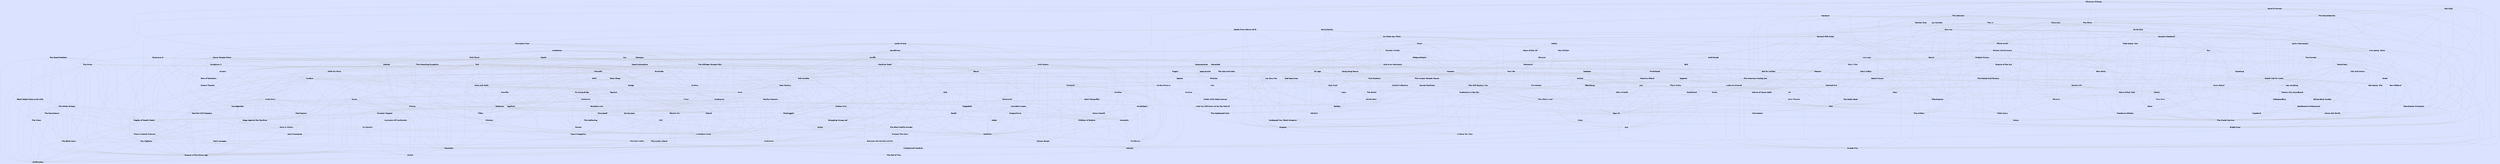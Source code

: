 graph {
	graph [bb="0,0,2408.1,961.07",
		bgcolor="#dae2ff",
		charset=latin1,
		forcelabels=false,
		outputorder=edgesfirst,
		overlap=prism,
		size="60,60!"
	];
	node [fixedsize=true,
		fontname="Helvetica-Bold",
		label="\N",
		margin=0,
		shape=plaintext
	];
	edge [color=grey];
	12	 [fontsize=14,
		height=0.31944,
		label="The Dead Weather",
		pos="1176.2,302.96",
		width=2];
	20	 [fontsize=14,
		height=0.31944,
		label="Black Rebel Motorcycle Club",
		pos="1251.4,240.31",
		width=3];
	12 -- 20	 [pos="1190.4,291.17 1203.9,279.9 1224.2,263.01 1237.6,251.83"];
	115	 [fontsize=14,
		height=0.31944,
		label="The Hives",
		pos="1199.7,404.45",
		width=1.1944];
	12 -- 115	 [pos="1178.9,314.6 1183.4,334.18 1192.6,373.46 1197.1,392.95"];
	315	 [fontsize=14,
		height=0.31944,
		label="The White Stripes",
		pos="999.84,279.44",
		width=1.9306];
	12 -- 315	 [pos="1104,293.32 1092.6,291.8 1080.8,290.23 1069.4,288.71"];
	1138	 [fontsize=14,
		height=0.31944,
		label="The Raconteurs",
		pos="1239.4,271.92",
		width=1.7778];
	12 -- 1138	 [pos="1199.8,291.4 1204.9,288.85 1210.5,286.14 1215.7,283.59"];
	2023	 [fontsize=14,
		height=0.31944,
		label="Eagles of Death Metal",
		pos="1051,235.98",
		width=2.3194];
	12 -- 2023	 [pos="1154.7,291.44 1131.8,279.17 1095.7,259.86 1072.7,247.57"];
	2113	 [fontsize=14,
		height=0.31944,
		label="Them Crooked Vultures",
		pos="987.81,341.45",
		width=2.5278];
	12 -- 2113	 [pos="1119.7,314.51 1095.8,319.38 1068.1,325.04 1044.3,329.91"];
	2352	 [fontsize=14,
		height=0.31944,
		label="The Black Keys",
		pos="1279,435.47",
		width=1.7361];
	12 -- 2352	 [pos="1185.3,314.71 1204.9,339.92 1250.7,398.91 1270.1,423.92"];
	2917	 [fontsize=14,
		height=0.31944,
		label="Queens of the Stone Age",
		pos="1165,372.47",
		width=2.6111];
	12 -- 2917	 [pos="1174.3,314.75 1172.2,327.61 1168.9,348.06 1166.9,360.85"];
	3051	 [fontsize=14,
		height=0.31944,
		label=Wolfmother,
		pos="853.41,279.34",
		width=1.3333];
	12 -- 3051	 [pos="1104.2,297.68 1042.5,293.17 955.36,286.8 901.72,282.87"];
	20 -- 315	 [pos="1177.3,251.84 1143.2,257.14 1103.1,263.38 1069.6,268.6"];
	20 -- 1138	 [pos="1246.9,252.08 1245.9,254.75 1244.9,257.58 1243.8,260.24"];
	20 -- 2023	 [pos="1143.3,237.97 1140.4,237.91 1137.6,237.85 1134.7,237.79"];
	20 -- 2352	 [pos="1253,251.93 1258,286.64 1272.5,389.27 1277.4,423.9"];
	20 -- 2917	 [pos="1243.7,252.04 1227.3,277.18 1188.9,336 1172.5,360.95"];
	20 -- 3051	 [pos="1143.2,250.92 1064.2,258.66 961.01,268.79 901.47,274.62"];
	1910	 [fontsize=14,
		height=0.31944,
		label="The Vines",
		pos="1101,195.72",
		width=1.1944];
	20 -- 1910	 [pos="1212.3,228.71 1190,222.1 1162.2,213.86 1139.9,207.26"];
	115 -- 315	 [pos="1181.3,392.92 1143.2,369.1 1056.3,314.74 1018.2,290.95"];
	115 -- 1138	 [pos="1203.3,392.69 1210.8,367.48 1228.5,308.49 1236,283.47"];
	115 -- 2023	 [pos="1189.5,392.87 1162.4,362.1 1088.6,278.51 1061.3,247.64"];
	115 -- 2113	 [pos="1160.9,392.9 1122.7,381.57 1065,364.38 1026.8,353.04"];
	115 -- 2352	 [pos="1229.3,416 1235.9,418.59 1242.9,421.33 1249.5,423.91"];
	115 -- 2917	 [pos="1187.2,392.91 1184.1,390.04 1180.8,386.97 1177.7,384.1"];
	115 -- 3051	 [pos="1167.8,392.91 1101.8,369.07 951.2,314.67 885.29,290.86"];
	115 -- 1910	 [pos="1194.3,392.94 1177.1,356.53 1123.9,244.18 1106.5,207.46"];
	668	 [fontsize=14,
		height=0.31944,
		label=Weezer,
		pos="1248.6,673.96",
		width=0.94444];
	115 -- 668	 [pos="1201.8,416.04 1209.9,460.27 1238.5,618.27 1246.5,662.43"];
	933	 [fontsize=14,
		height=0.31944,
		label="Bloc Party",
		pos="1406.9,590.58",
		width=1.2361];
	115 -- 933	 [pos="1212.7,416.1 1249.9,449.52 1356.7,545.52 1393.9,578.94"];
	1515	 [fontsize=14,
		height=0.31944,
		label="Electric Six",
		pos="601.27,264.04",
		width=1.3194];
	115 -- 1515	 [pos="1156.7,394.36 1047.9,368.83 762.39,301.84 648.84,275.2"];
	315 -- 1138	 [pos="1069.5,277.25 1102.9,276.2 1142.7,274.95 1175.4,273.93"];
	315 -- 2023	 [pos="1013.6,267.79 1020.9,261.56 1029.9,253.9 1037.3,247.66"];
	315 -- 2113	 [pos="997.58,291.1 995.43,302.19 992.21,318.77 990.07,329.84"];
	315 -- 2352	 [pos="1020.8,291.17 1072.7,320.15 1206.5,394.91 1258.2,423.81"];
	315 -- 2917	 [pos="1020.4,291.03 1052.2,308.91 1112.7,343 1144.4,360.87"];
	315 -- 3051	 [pos="930.06,279.39 920.48,279.38 910.83,279.38 901.75,279.37"];
	315 -- 1910	 [pos="1013.9,267.8 1033.2,251.8 1067.8,223.2 1087,207.26"];
	1571	 [fontsize=14,
		height=0.31944,
		label="Red Hot Chili Peppers",
		pos="977.01,372.91",
		width=2.3194];
	315 -- 1571	 [pos="996.95,291.28 992.56,309.26 984.26,343.24 979.88,361.16"];
	1138 -- 2023	 [pos="1179,260.4 1157.4,256.27 1133,251.62 1111.4,247.49"];
	1138 -- 2113	 [pos="1197.6,283.48 1151.1,296.34 1076.3,316.99 1029.7,329.86"];
	1138 -- 2352	 [pos="1242.2,283.42 1249.5,313.38 1268.9,393.57 1276.2,423.76"];
	1138 -- 2917	 [pos="1230.9,283.45 1216.6,302.74 1188,341.35 1173.7,360.76"];
	1138 -- 3051	 [pos="1175.3,273.15 1098.2,274.63 970.67,277.08 901.54,278.41"];
	1138 -- 1910	 [pos="1218.4,260.35 1192.4,246.02 1148.3,221.77 1122.2,207.4"];
	2023 -- 2113	 [pos="1044,247.67 1031.9,267.94 1007,309.4 994.85,329.71"];
	2023 -- 2352	 [pos="1064.3,247.57 1104.6,282.82 1225.4,388.55 1265.8,423.85"];
	2023 -- 2917	 [pos="1060.8,247.61 1082.3,273.4 1133.8,335.1 1155.3,360.86"];
	2023 -- 3051	 [pos="998.6,247.48 968.52,254.08 931.04,262.31 901.69,268.75"];
	3025	 [fontsize=14,
		height=0.31944,
		label=Clutch,
		pos="788.38,188.9",
		width=0.86111];
	2023 -- 3025	 [pos="986.79,224.46 933.63,214.93 860.43,201.81 819.43,194.46"];
	2379	 [fontsize=14,
		height=0.31944,
		label="Fu Manchu",
		pos="993.05,168.39",
		width=1.3194];
	2023 -- 2379	 [pos="1040.9,224.2 1030.3,211.8 1013.6,192.38 1003,180.03"];
	2863	 [fontsize=14,
		height=0.31944,
		label="Mark Lanegan",
		pos="911.16,204.96",
		width=1.6111];
	2023 -- 2863	 [pos="998.96,224.43 987.3,221.85 974.94,219.11 963.29,216.52"];
	2113 -- 2352	 [pos="1023.5,352.98 1079.4,371.02 1187,405.74 1243,423.84"];
	2113 -- 2917	 [pos="1053.5,352.96 1068.4,355.56 1084.2,358.32 1099.1,360.93"];
	2113 -- 3051	 [pos="962.85,329.91 938.86,318.83 902.79,302.16 878.7,291.02"];
	2483	 [fontsize=14,
		height=0.31944,
		label="Foo Fighters",
		pos="1156,466.49",
		width=1.4583];
	2113 -- 2483	 [pos="1003.3,352.99 1035.4,376.81 1108.5,431.18 1140.6,454.98"];
	2867	 [fontsize=14,
		height=0.31944,
		label=Mastodon,
		pos="781.02,474.71",
		width=1.1944];
	2113 -- 2867	 [pos="969.82,353.04 930.71,378.24 838.32,437.78 799.12,463.05"];
	2113 -- 2863	 [pos="981.28,329.81 966.8,304.03 932.15,242.33 917.68,216.57"];
	2352 -- 2917	 [pos="1258.1,423.91 1237.7,412.61 1206.7,395.5 1186.2,384.16"];
	2352 -- 3051	 [pos="1247.4,423.86 1168.5,394.92 963.78,319.82 884.97,290.92"];
	2932	 [fontsize=14,
		height=0.31944,
		label="Arcade Fire",
		pos="1761.8,511.34",
		width=1.3472];
	2352 -- 2932	 [pos="1341.7,445.31 1439.1,460.62 1625,489.84 1713.2,503.69"];
	2917 -- 3051	 [pos="1126.5,360.95 1066.7,343.09 952.34,308.9 892.33,290.97"];
	1910 -- 2917	 [pos="1105.2,207.32 1116.8,239.26 1149,328.32 1160.7,360.59"];
	1910 -- 3051	 [pos="1066.8,207.26 1019.6,223.21 934.87,251.82 887.62,267.78"];
	25	 [fontsize=14,
		height=0.31944,
		label="Porcupine Tree",
		pos="731.37,716.15",
		width=1.7361];
	139	 [fontsize=14,
		height=0.31944,
		label=Anathema,
		pos="614,639.66",
		width=1.1944];
	25 -- 139	 [pos="713.55,704.54 691.49,690.16 654.13,665.81 632,651.38"];
	370	 [fontsize=14,
		height=0.31944,
		label=Opeth,
		pos="533.47,631.07",
		width=0.81944];
	25 -- 370	 [pos="704.27,704.5 666.37,688.21 597.97,658.8 560.24,642.58"];
	537	 [fontsize=14,
		height=0.31944,
		label="Pink Floyd",
		pos="1088.8,591.35",
		width=1.25];
	25 -- 537	 [pos="764.36,704.64 832.38,680.89 987.51,626.73 1055.7,602.93"];
	576	 [fontsize=14,
		height=0.31944,
		label=Tool,
		pos="758.34,507.34",
		width=0.66667];
	25 -- 576	 [pos="732.86,704.63 737.57,668.21 752.08,555.82 756.82,519.09"];
	844	 [fontsize=14,
		height=0.31944,
		label=Riverside,
		pos="625.7,679.72",
		width=1.1389];
	25 -- 844	 [pos="697.94,704.62 685.61,700.37 671.63,695.55 659.28,691.3"];
	1327	 [fontsize=14,
		height=0.31944,
		label=Dredg,
		pos="775.06,752.43",
		width=0.81944];
	25 -- 1327	 [pos="745.68,728.03 750.65,732.17 756.23,736.79 761.17,740.9"];
	2085	 [fontsize=14,
		height=0.31944,
		label="A Perfect Circle",
		pos="892.78,589.34",
		width=1.7222];
	25 -- 2085	 [pos="746.27,704.45 777.02,680.29 847.21,625.15 877.92,601.01"];
	2472	 [fontsize=14,
		height=0.31944,
		label="Pain of Salvation",
		pos="635.77,774.45",
		width=1.8472];
	25 -- 2472	 [pos="712.49,727.67 695.83,737.83 671.68,752.55 654.94,762.76"];
	2536	 [fontsize=14,
		height=0.31944,
		label="The Mars Volta",
		pos="1082.7,682.4",
		width=1.6944];
	25 -- 2536	 [pos="794.18,710.12 858.52,703.94 957.9,694.39 1021.6,688.27"];
	2674	 [fontsize=14,
		height=0.31944,
		label="Dream Theater",
		pos="631.45,805.48",
		width=1.6667];
	25 -- 2674	 [pos="718.31,727.83 699.16,744.95 663.67,776.68 644.52,793.8"];
	139 -- 370	 [pos="570.91,635.06 568.36,634.79 565.83,634.52 563.36,634.26"];
	139 -- 576	 [pos="626.56,628.15 653.86,603.12 718.35,544 745.71,518.92"];
	139 -- 844	 [pos="617.45,651.46 618.99,656.72 620.79,662.9 622.32,668.14"];
	139 -- 2085	 [pos="657.26,631.85 703.75,623.46 778.06,610.04 830.77,600.53"];
	139 -- 2472	 [pos="615.93,651.62 620.07,677.26 629.76,737.26 633.87,762.71"];
	2054	 [fontsize=14,
		height=0.31944,
		label=Archive,
		pos="989.68,620.36",
		width=0.97222];
	139 -- 2054	 [pos="657.1,637.44 732.17,633.59 885.5,625.71 954.57,622.17"];
	1061	 [fontsize=14,
		height=0.31944,
		label="My Dying Bride",
		pos="403.16,693.12",
		width=1.7083];
	139 -- 1061	 [pos="570.83,650.61 535.28,659.62 485.04,672.36 448.83,681.54"];
	1077	 [fontsize=14,
		height=0.31944,
		label="God Is an Astronaut",
		pos="1348.3,404.45",
		width=2.1528];
	139 -- 1077	 [pos="649.92,628.15 774.46,588.26 1187,456.14 1312.1,416.07"];
	1435	 [fontsize=14,
		height=0.31944,
		label=Katatonia,
		pos="481.51,662.09",
		width=1.1528];
	139 -- 1435	 [pos="570.98,646.94 555.72,649.52 538.57,652.43 523.41,655"];
	1812	 [fontsize=14,
		height=0.31944,
		label="Paradise Lost",
		pos="375.3,645.79",
		width=1.5694];
	139 -- 1812	 [pos="570.77,640.77 531.95,641.76 474.67,643.24 432.14,644.33"];
	2265	 [fontsize=14,
		height=0.31944,
		label=Moonspell,
		pos="316.3,614.72",
		width=1.2361];
	139 -- 2265	 [pos="570.71,636.03 514.76,631.34 417.79,623.22 361.1,618.47"];
	2518	 [fontsize=14,
		height=0.31944,
		label="The Gathering",
		pos="346.5,724.15",
		width=1.6111];
	139 -- 2518	 [pos="577.37,651.23 526.29,667.36 434.2,696.45 383.12,712.58"];
	2924	 [fontsize=14,
		height=0.31944,
		label=Tiamat,
		pos="301.61,679.58",
		width=0.88889];
	139 -- 2924	 [pos="570.89,645.17 507.46,653.27 390.38,668.23 333.84,675.46"];
	2970	 [fontsize=14,
		height=0.31944,
		label=Agalloch,
		pos="457.11,742.31",
		width=1.0694];
	139 -- 2970	 [pos="596.31,651.23 566.18,670.95 505.23,710.83 474.98,730.62"];
	3029	 [fontsize=14,
		height=0.31944,
		label="Type O Negative",
		pos="455.07,598.11",
		width=1.8194];
	139 -- 3029	 [pos="570.99,628.41 548.75,622.6 521.63,615.51 499.22,609.65"];
	370 -- 576	 [pos="554.62,619.43 597.59,595.79 694.62,542.4 737.4,518.86"];
	370 -- 844	 [pos="555.33,642.6 569.92,650.3 589.05,660.39 603.68,668.1"];
	370 -- 2085	 [pos="563.18,627.62 621.61,620.83 752.55,605.63 830.67,596.55"];
	370 -- 2472	 [pos="541.84,642.8 561.02,669.69 607.99,735.51 627.28,762.55"];
	370 -- 2674	 [pos="540.05,642.79 557.9,674.56 607.08,762.1 624.9,793.82"];
	1546	 [fontsize=14,
		height=0.31944,
		label=Death,
		pos="341.9,439.44",
		width=0.79167];
	370 -- 1546	 [pos="521.77,619.37 487.49,585.08 387.53,485.08 353.44,450.99"];
	1680	 [fontsize=14,
		height=0.31944,
		label=Meshuggah,
		pos="603.23,566.92",
		width=1.375];
	370 -- 1680	 [pos="546.26,619.31 558.85,607.73 577.96,590.16 590.52,578.61"];
	2290	 [fontsize=14,
		height=0.31944,
		label=Gojira,
		pos="577.13,454.22",
		width=0.81944];
	370 -- 2290	 [pos="536.33,619.47 544.22,587.5 566.23,498.39 574.2,466.1"];
	370 -- 2867	 [pos="552.07,619.32 598.06,590.27 716.68,515.35 762.54,486.38"];
	370 -- 1435	 [pos="514.12,642.62 509.85,645.17 505.32,647.87 501.04,650.43"];
	370 -- 2970	 [pos="525.3,642.98 510.6,664.39 479.88,709.15 465.22,730.49"];
	1101	 [fontsize=14,
		height=0.31944,
		label="Symphony X",
		pos="546.39,836.49",
		width=1.4583];
	370 -- 1101	 [pos="534.2,642.7 536.47,678.86 543.4,789 545.67,824.98"];
	1130	 [fontsize=14,
		height=0.31944,
		label="Dark Tranquillity",
		pos="237.81,550.43",
		width=1.8333];
	370 -- 1130	 [pos="503.76,622.97 450.98,608.57 340.68,578.48 280.03,561.94"];
	1815	 [fontsize=14,
		height=0.31944,
		label=Ayreon,
		pos="521.66,802.78",
		width=0.93056];
	370 -- 1815	 [pos="532.67,642.6 530.53,673.74 524.65,759.25 522.48,790.85"];
	2552	 [fontsize=14,
		height=0.31944,
		label=Amorphis,
		pos="281.93,583.56",
		width=1.1667];
	370 -- 2552	 [pos="503.62,625.43 459.12,617.03 375.15,601.17 324.3,591.57"];
	537 -- 576	 [pos="1043.6,579.85 972.52,561.78 837.2,527.39 782.34,513.44"];
	537 -- 1571	 [pos="1082.8,579.61 1063.4,541.59 1002.2,422.16 982.92,384.44"];
	1765	 [fontsize=14,
		height=0.31944,
		label=Radiohead,
		pos="1488,495.88",
		width=1.2639];
	537 -- 1765	 [pos="1133.9,580.58 1210.4,562.27 1365.1,525.26 1442.2,506.83"];
	576 -- 2917	 [pos="782.56,499.31 851.56,476.43 1049.3,410.83 1130.1,384.06"];
	576 -- 844	 [pos="749.43,518.92 725.27,550.32 658.69,636.85 634.57,668.19"];
	576 -- 2085	 [pos="777.32,518.92 802.94,534.54 848.33,562.23 873.9,577.82"];
	576 -- 2536	 [pos="779.87,518.96 838.87,550.81 1002.6,639.19 1061.4,670.9"];
	954	 [fontsize=14,
		height=0.31944,
		label="Team Sleep",
		pos="891.4,659.17",
		width=1.3611];
	576 -- 954	 [pos="768.78,519.26 793.65,547.64 856.18,618.99 881,647.31"];
	1420	 [fontsize=14,
		height=0.31944,
		label=Deftones,
		pos="783.25,586.66",
		width=1.0972];
	576 -- 1420	 [pos="762.02,519.05 766.72,534.04 774.84,559.89 779.56,574.91"];
	576 -- 1680	 [pos="734.1,516.65 706.92,527.09 662.81,544.04 633.41,555.33"];
	576 -- 2290	 [pos="734.28,500.29 701.35,490.64 642.3,473.32 606.71,462.89"];
	1098	 [fontsize=14,
		height=0.31944,
		label="Nine Inch Nails",
		pos="849.89,518.71",
		width=1.6528];
	576 -- 1098	 [pos="782.39,510.33 784.94,510.65 787.6,510.98 790.33,511.32"];
	1122	 [fontsize=14,
		height=0.31944,
		label=Puscifer,
		pos="836.8,554.01",
		width=1.0278];
	576 -- 1122	 [pos="777.74,518.88 789.81,526.06 805.28,535.26 817.36,542.45"];
	1749	 [fontsize=14,
		height=0.31944,
		label="Rage Against the Machine",
		pos="794.23,443.38",
		width=2.7361];
	576 -- 1749	 [pos="764.92,495.61 771.4,484.07 781.23,466.55 787.69,455.04"];
	822	 [fontsize=14,
		height=0.31944,
		label="Faith No More",
		pos="826.25,381.65",
		width=1.5694];
	576 -- 822	 [pos="764.61,495.74 777.55,471.8 807.08,417.14 820,393.22"];
	1553	 [fontsize=14,
		height=0.31944,
		label=Primus,
		pos="623.06,297.18",
		width=0.91667];
	576 -- 1553	 [pos="750.87,495.74 727.22,459 654.12,345.43 630.5,308.74"];
	1555	 [fontsize=14,
		height=0.31944,
		label=Soundgarden,
		pos="1084,403.94",
		width=1.5556];
	576 -- 1555	 [pos="782.55,499.65 839.23,481.66 980.78,436.71 1047.8,415.44"];
	1270	 [fontsize=14,
		height=0.31944,
		label=Korn,
		pos="700.82,489.46",
		width=0.70833];
	576 -- 1270	 [pos="734.28,499.86 731.69,499.06 729.06,498.24 726.45,497.43"];
	1362	 [fontsize=14,
		height=0.31944,
		label=Mudvayne,
		pos="622.81,485.74",
		width=1.2361];
	576 -- 1362	 [pos="734.11,503.48 715.61,500.53 689.6,496.38 667.38,492.84"];
	576 -- 2867	 [pos="766.53,495.56 768.56,492.64 770.74,489.51 772.77,486.58"];
	893	 [fontsize=14,
		height=0.31944,
		label=Incubus,
		pos="918.35,552.35",
		width=1.0139];
	576 -- 893	 [pos="782.64,514.18 808.96,521.58 851.23,533.47 881.61,542.02"];
	988	 [fontsize=14,
		height=0.31944,
		label=Audioslave,
		pos="947.83,421.87",
		width=1.3056];
	576 -- 988	 [pos="782.73,496.34 818.71,480.11 885.72,449.88 922.33,433.37"];
	1707	 [fontsize=14,
		height=0.31944,
		label="Mad Season",
		pos="878.77,310.44",
		width=1.4306];
	576 -- 1707	 [pos="765.51,495.61 786.93,460.59 850.27,357.05 871.64,322.11"];
	1794	 [fontsize=14,
		height=0.31944,
		label="Alice in Chains",
		pos="945.95,485.29",
		width=1.6528];
	576 -- 1794	 [pos="782.48,504.5 808.61,501.43 851.25,496.42 886.44,492.29"];
	1512	 [fontsize=14,
		height=0.31944,
		label=Kyuss,
		pos="896.86,236.6",
		width=0.84722];
	576 -- 1512	 [pos="764.29,495.71 787.03,451.27 868.23,292.55 890.93,248.19"];
	2427	 [fontsize=14,
		height=0.31944,
		label=Godsmack,
		pos="698.54,401.98",
		width=1.2778];
	576 -- 2427	 [pos="751.71,495.66 740.22,475.41 716.72,434 705.2,413.71"];
	844 -- 1327	 [pos="649.37,691.24 677.17,704.77 723.04,727.11 751.01,740.72"];
	844 -- 2085	 [pos="659.8,668.18 710.99,650.86 807.15,618.32 858.47,600.95"];
	844 -- 2472	 [pos="626.94,691.33 628.87,709.51 632.59,744.5 634.52,762.74"];
	844 -- 2054	 [pos="666.75,673.02 738.79,661.28 886.76,637.15 954.46,626.11"];
	844 -- 1435	 [pos="584.38,674.67 565.16,672.32 542.34,669.53 523.08,667.17"];
	1327 -- 2085	 [pos="783.52,740.7 805.24,710.61 862.76,630.94 884.39,600.96"];
	1327 -- 2536	 [pos="804.83,745.65 857.46,733.67 967.44,708.64 1032.1,693.91"];
	2085 -- 2536	 [pos="916.45,600.94 952.94,618.82 1022.5,652.92 1059,670.8"];
	2085 -- 2427	 [pos="880.63,577.62 845.75,543.97 745.57,447.33 710.69,413.69"];
	2472 -- 2674	 [pos="634.16,786 633.82,788.49 633.45,791.11 633.11,793.61"];
	2536 -- 2917	 [pos="1085.8,670.63 1098.9,621.54 1148.8,433.36 1161.9,384.25"];
	2881	 [fontsize=14,
		height=0.31944,
		label="Coheed and Cambria",
		pos="1230.3,764.88",
		width=2.2639];
	2536 -- 2881	 [pos="1103.5,694.04 1131.6,709.76 1181.5,737.61 1209.5,753.3"];
	2536 -- 2867	 [pos="1065.6,670.64 1012.5,634.08 850.76,522.72 797.92,486.34"];
	3141	 [fontsize=14,
		height=0.31944,
		label="The Fall of Troy",
		pos="1072.5,758.83",
		width=1.75];
	2536 -- 3141	 [pos="1081.2,694.01 1079.2,708.37 1076,732.69 1074.1,747.11"];
	35	 [fontsize=14,
		height=0.31944,
		label="Akron/Family",
		pos="2188.3,255.7",
		width=1.5];
	47	 [fontsize=14,
		height=0.31944,
		label="Do Make Say Think",
		pos="1831.7,261.58",
		width=2.0972];
	35 -- 47	 [pos="2134.2,256.59 2073.7,257.59 1975.3,259.21 1907.3,260.33"];
	2230	 [fontsize=14,
		height=0.31944,
		label="Animal Collective",
		pos="1905.8,389.61",
		width=1.8889];
	35 -- 2230	 [pos="2163.8,267.35 2110.2,292.74 1983.4,352.81 1930.1,378.08"];
	2420	 [fontsize=14,
		height=0.31944,
		label="The Books",
		pos="2180.4,287",
		width=1.2778];
	35 -- 2420	 [pos="2185.4,267.36 2184.7,270 2184,272.8 2183.3,275.44"];
	2656	 [fontsize=14,
		height=0.31944,
		label="Panda Bear",
		pos="2112.5,318.83",
		width=1.3611];
	35 -- 2656	 [pos="2174.4,267.28 2160.7,278.67 2140,295.96 2126.3,307.32"];
	47 -- 2420	 [pos="1907.4,267.09 1976.5,272.13 2076.4,279.42 2134.3,283.64"];
	277	 [fontsize=14,
		height=0.31944,
		label=Mono,
		pos="1432.6,348.72",
		width=0.77778];
	47 -- 277	 [pos="1778.7,273.15 1693,291.85 1527.1,328.09 1460.8,342.55"];
	634	 [fontsize=14,
		height=0.31944,
		label="Broken Social Scene",
		pos="1724.8,587.8",
		width=2.2361];
	47 -- 634	 [pos="1827.9,273.19 1811.3,323.81 1745.4,524.97 1728.7,575.99"];
	1035	 [fontsize=14,
		height=0.31944,
		label=Eluvium,
		pos="1839.2,194.46",
		width=1.0139];
	47 -- 1035	 [pos="1833,249.89 1834.4,237.57 1836.6,218.29 1837.9,206.02"];
	1246	 [fontsize=14,
		height=0.31944,
		label="Red Sparowes",
		pos="1328.5,336.4",
		width=1.625];
	47 -- 1246	 [pos="1756.1,272.82 1655.2,287.81 1478.9,314.04 1387.3,327.65"];
	2008	 [fontsize=14,
		height=0.31944,
		label="Explosions in the Sky",
		pos="1676.3,416.32",
		width=2.3194];
	47 -- 2008	 [pos="1820,273.21 1791.2,301.89 1717.1,375.74 1688.2,404.56"];
	2076	 [fontsize=14,
		height=0.31944,
		label="The American Analog Set",
		pos="1914.6,421.27",
		width=2.6667];
	47 -- 2076	 [pos="1837.8,273.32 1853.1,302.85 1893.2,379.96 1908.5,409.51"];
	2354	 [fontsize=14,
		height=0.31944,
		label=Tortoise,
		pos="1744.1,110.73",
		width=1.0417];
	47 -- 2354	 [pos="1824.8,249.74 1808.4,221.54 1767.3,150.66 1750.9,122.51"];
	2445	 [fontsize=14,
		height=0.31944,
		label="Holy Fuck",
		pos="1705.2,262.02",
		width=1.1944];
	47 -- 2445	 [pos="1755.9,261.84 1753.4,261.85 1750.9,261.86 1748.4,261.87"];
	2559	 [fontsize=14,
		height=0.31944,
		label="The Album Leaf",
		pos="1832.5,320.74",
		width=1.7361];
	47 -- 2559	 [pos="1831.8,273.26 1832,283.64 1832.2,298.71 1832.3,309.07"];
	2939	 [fontsize=14,
		height=0.31944,
		label="Godspeed You! Black Emperor",
		pos="1625.7,350.88",
		width=3.2083];
	47 -- 2939	 [pos="1804.8,273.25 1765.2,290.41 1691.7,322.26 1652.3,339.34"];
	3052	 [fontsize=14,
		height=0.31944,
		label=Mogwai,
		pos="1424,286.69",
		width=0.98611];
	47 -- 3052	 [pos="1756,266.24 1667.6,271.68 1525.4,280.45 1459.5,284.5"];
	3124	 [fontsize=14,
		height=0.31944,
		label="A Silver Mt. Zion",
		pos="1441.5,255.56",
		width=1.7778];
	47 -- 3124	 [pos="1756,260.41 1683.2,259.29 1574.3,257.61 1505.7,256.55"];
	2230 -- 2420	 [pos="1936.8,378.04 1989.6,358.28 2096.8,318.26 2149.6,298.53"];
	2230 -- 2656	 [pos="1939.5,378.08 1977.9,364.92 2040.4,343.51 2078.8,330.35"];
	2768	 [fontsize=14,
		height=0.31944,
		label="The Antlers",
		pos="1839.3,556.62",
		width=1.3472];
	2230 -- 2768	 [pos="1901.1,401.36 1888.9,432.09 1856,514.64 1843.9,545.11"];
	3019	 [fontsize=14,
		height=0.31944,
		label=Battles,
		pos="1559.2,261.97",
		width=0.90278];
	2230 -- 3019	 [pos="1874.4,378.06 1808.5,353.79 1656.3,297.75 1590.5,273.5"];
	2420 -- 2656	 [pos="2155.5,298.67 2149.6,301.44 2143.3,304.39 2137.4,307.16"];
	2656 -- 3019	 [pos="2063.4,313.78 1952.4,302.38 1684.8,274.88 1591.7,265.32"];
	45	 [fontsize=14,
		height=0.31944,
		label=Glassjaw,
		pos="938.57,752.59",
		width=1.1111];
	397	 [fontsize=14,
		height=0.31944,
		label="Head Automatica",
		pos="841.21,832.4",
		width=1.8611];
	45 -- 397	 [pos="924.21,764.37 905.69,779.54 873.71,805.76 855.32,820.83"];
	530	 [fontsize=14,
		height=0.31944,
		label="The Dillinger Escape Plan",
		pos="915.9,690.41",
		width=2.7083];
	45 -- 530	 [pos="934.31,740.9 930.25,729.78 924.19,713.15 920.14,702.05"];
	45 -- 954	 [pos="932.6,740.76 923.52,722.79 906.37,688.82 897.32,670.91"];
	1212	 [fontsize=14,
		height=0.31944,
		label="At the Drive-In",
		pos="1006.5,651.38",
		width=1.5833];
	45 -- 1212	 [pos="946.37,740.98 959.41,721.56 985.5,682.7 998.62,663.17"];
	45 -- 1420	 [pos="927.65,740.93 899.2,710.53 823.03,629.16 794.36,598.54"];
	397 -- 954	 [pos="844.58,820.76 853.72,789.21 878.92,702.25 888.04,670.76"];
	530 -- 2536	 [pos="1013.4,685.73 1016.1,685.6 1018.8,685.47 1021.5,685.34"];
	530 -- 954	 [pos="906.77,678.78 904.71,676.14 902.51,673.34 900.45,670.71"];
	530 -- 1212	 [pos="943.09,678.7 954.67,673.72 968.13,667.92 979.67,662.95"];
	530 -- 1420	 [pos="900.94,678.71 875.46,658.79 823.93,618.48 798.35,598.48"];
	530 -- 1680	 [pos="886.76,678.9 827.18,655.37 692.02,601.99 632.41,578.45"];
	530 -- 822	 [pos="912.49,678.68 898.29,629.78 843.87,442.32 829.66,393.39"];
	530 -- 2867	 [pos="908.65,678.81 885.23,641.36 811.78,523.9 788.31,486.36"];
	1676	 [fontsize=14,
		height=0.31944,
		label="Protest The Hero",
		pos="1084.5,721.51",
		width=1.8611];
	530 -- 1676	 [pos="978.67,701.99 992.81,704.6 1007.8,707.36 1021.9,709.97"];
	1886	 [fontsize=14,
		height=0.31944,
		label="Between the Buried and Me",
		pos="905.49,721.43",
		width=2.875];
	530 -- 1886	 [pos="912.02,701.96 911.19,704.44 910.31,707.07 909.47,709.56"];
	2868	 [fontsize=14,
		height=0.31944,
		label="Norma Jean",
		pos="775.34,783.44",
		width=1.3889];
	530 -- 2868	 [pos="898.38,702.01 871.45,719.83 820.15,753.79 793.08,771.7"];
	530 -- 3141	 [pos="942.47,702.02 971.36,714.64 1017.3,734.68 1046.1,747.28"];
	954 -- 1327	 [pos="876.66,670.98 854.28,688.92 811.98,722.84 789.67,740.72"];
	954 -- 2085	 [pos="891.63,647.64 891.88,634.78 892.29,614.08 892.55,601.12"];
	954 -- 1212	 [pos="940.56,655.84 943.49,655.65 946.45,655.44 949.42,655.24"];
	954 -- 1420	 [pos="874.02,647.52 853.84,633.99 820.74,611.8 800.58,598.28"];
	954 -- 1098	 [pos="887.86,647.2 879.98,620.53 861.06,556.53 853.3,530.26"];
	954 -- 1122	 [pos="885.35,647.52 874.85,627.3 853.39,585.97 842.88,565.72"];
	2364	 [fontsize=14,
		height=0.31944,
		label=Filter,
		pos="747.96,554.64",
		width=0.75];
	954 -- 2364	 [pos="875.5,647.59 847.93,627.49 791.55,586.41 763.93,566.28"];
	954 -- 2868	 [pos="880.27,671.09 858.03,694.9 808.34,748.11 786.27,771.74"];
	1071	 [fontsize=14,
		height=0.31944,
		label=Taproot,
		pos="701.05,648.71",
		width=1];
	954 -- 1071	 [pos="842.38,656.48 809.55,654.67 767.06,652.34 737.28,650.7"];
	1212 -- 2536	 [pos="1034.9,662.93 1041.2,665.51 1048,668.26 1054.3,670.84"];
	1574	 [fontsize=14,
		height=0.31944,
		label=Cursive,
		pos="1214.6,637.76",
		width=0.98611];
	1212 -- 1574	 [pos="1063.7,647.64 1100.5,645.23 1147.2,642.17 1178.8,640.1"];
	2549	 [fontsize=14,
		height=0.31944,
		label="...And You Will Know Us by the Trail of",
		pos="1444.1,559.57",
		width=4];
	1212 -- 2549	 [pos="1061.5,639.84 1145.5,622.22 1304.9,588.77 1389,571.13"];
	1212 -- 3141	 [pos="1013.8,663.29 1026.6,684.05 1052.8,726.62 1065.4,747.19"];
	2217	 [fontsize=14,
		height=0.31944,
		label="John Frusciante",
		pos="1027.9,558.9",
		width=1.8056];
	1212 -- 2217	 [pos="1009.2,639.67 1013.3,621.88 1021.1,588.25 1025.2,570.52"];
	1420 -- 2917	 [pos="803.77,575.14 870.06,537.95 1078,421.31 1144.4,384.04"];
	1420 -- 2085	 [pos="822.79,587.63 825.37,587.69 827.99,587.75 830.63,587.82"];
	1420 -- 1680	 [pos="743.74,582.33 717.04,579.4 681.57,575.51 652.95,572.37"];
	1420 -- 2364	 [pos="770.51,575.1 767.35,572.24 763.96,569.16 760.8,566.29"];
	1420 -- 1749	 [pos="784.14,574.94 786.2,548.07 791.24,482.29 793.32,455.27"];
	1420 -- 2867	 [pos="783.02,575.1 782.59,553.65 781.68,507.9 781.25,486.37"];
	1420 -- 1794	 [pos="801.91,575.03 833.21,555.53 895.93,516.45 927.25,496.94"];
	1420 -- 2868	 [pos="782.78,598.38 781.37,633.38 777.21,736.86 775.81,771.78"];
	2044	 [fontsize=14,
		height=0.31944,
		label=Staind,
		pos="695.25,522.15",
		width=0.84722];
	1420 -- 2044	 [pos="767.51,575.13 751.6,563.46 727.12,545.51 711.14,533.8"];
	277 -- 1246	 [pos="1404.4,345.39 1399,344.75 1393.1,344.05 1387.1,343.34"];
	277 -- 2008	 [pos="1461,356.61 1503.8,368.49 1585.1,391.03 1634.7,404.76"];
	277 -- 2559	 [pos="1460.7,346.76 1524.5,342.29 1681.6,331.3 1769.8,325.12"];
	277 -- 2939	 [pos="1460.7,349.04 1474.2,349.19 1491.6,349.38 1509.9,349.59"];
	277 -- 3052	 [pos="1431,337.06 1429.4,325.97 1427.1,309.38 1425.6,298.31"];
	277 -- 3124	 [pos="1433.7,336.92 1435.4,319 1438.7,285.12 1440.4,267.26"];
	2836	 [fontsize=14,
		height=0.31944,
		label="Sigur Rs",
		pos="1800,352.45",
		width=1.25];
	277 -- 2836	 [pos="1460.8,349.01 1524.1,349.65 1678.1,351.21 1754.9,351.99"];
	277 -- 1077	 [pos="1415.1,360.27 1400.7,369.84 1380.2,383.36 1365.8,392.92"];
	361	 [fontsize=14,
		height=0.31944,
		label="Russian Circles",
		pos="1334.1,373.44",
		width=1.7361];
	277 -- 361	 [pos="1404.3,355.81 1396.7,357.72 1388.3,359.84 1380,361.92"];
	573	 [fontsize=14,
		height=0.31944,
		label="65daysofstatic",
		pos="1319.8,305.38",
		width=1.6389];
	277 -- 573	 [pos="1404.4,337.9 1387.8,331.53 1366.9,323.48 1350,316.98"];
	1166	 [fontsize=14,
		height=0.31944,
		label=Caspian,
		pos="1495,317.69",
		width=1.0278];
	277 -- 1166	 [pos="1455.8,337.17 1460.9,334.62 1466.4,331.92 1471.5,329.36"];
	1704	 [fontsize=14,
		height=0.31944,
		label="This Will Destroy You",
		pos="1622.6,293.03",
		width=2.2917];
	277 -- 1704	 [pos="1460.6,340.51 1493,331 1546.6,315.3 1583.2,304.57"];
	634 -- 2230	 [pos="1735.3,576.29 1767.3,541.26 1863.2,436.23 1895.2,401.16"];
	634 -- 2076	 [pos="1738.2,576.09 1773,545.51 1866.4,463.53 1901.3,432.97"];
	1917	 [fontsize=14,
		height=0.31944,
		label=Metric,
		pos="1882.9,765.01",
		width=0.83333];
	634 -- 1917	 [pos="1735.2,599.43 1763.8,631.46 1843.4,720.75 1872.3,753.1"];
	2049	 [fontsize=14,
		height=0.31944,
		label=Stars,
		pos="1875.2,796.02",
		width=0.75];
	634 -- 2049	 [pos="1733.3,599.59 1759.8,636.24 1840.5,747.89 1866.8,784.36"];
	2899	 [fontsize=14,
		height=0.31944,
		label="The Postal Service",
		pos="1771.4,745.2",
		width=2.0417];
	634 -- 2899	 [pos="1728.2,599.37 1736.8,628.48 1759.3,704.48 1767.9,733.61"];
	1424	 [fontsize=14,
		height=0.31944,
		label="Death Cab for Cutie",
		pos="1613.4,745.9",
		width=2.1111];
	634 -- 1424	 [pos="1716.6,599.42 1696,628.66 1642.3,705 1621.6,734.26"];
	1645	 [fontsize=14,
		height=0.31944,
		label="Beach House",
		pos="2004,518.74",
		width=1.5139];
	634 -- 1645	 [pos="1771.5,576.24 1823.1,563.49 1905.5,543.1 1957.1,530.33"];
	634 -- 2932	 [pos="1730.4,576.19 1737.4,561.82 1749.2,537.48 1756.1,523.06"];
	1925	 [fontsize=14,
		height=0.31944,
		label="Tokyo Police Club",
		pos="1639.5,683.16",
		width=1.9861];
	634 -- 1925	 [pos="1714.4,599.49 1698,617.8 1666.5,653.01 1650,671.38"];
	872	 [fontsize=14,
		height=0.31944,
		label="Modest Mouse",
		pos="1632.9,619.35",
		width=1.6528];
	634 -- 872	 [pos="1691.1,599.37 1683.1,602.11 1674.6,605.04 1666.6,607.78"];
	1035 -- 2559	 [pos="1838.6,206.11 1837.3,230.17 1834.4,285.08 1833.1,309.11"];
	1099	 [fontsize=14,
		height=0.31944,
		label=Hammock,
		pos="1960.2,261.58",
		width=1.1944];
	1035 -- 1099	 [pos="1860,206 1882.2,218.29 1917.1,237.65 1939.3,249.97"];
	2433	 [fontsize=14,
		height=0.31944,
		label="Tim Hecker",
		pos="1876.7,132.44",
		width=1.3194];
	1035 -- 2433	 [pos="1846.3,182.8 1853,171.71 1863,155.13 1869.7,144.06"];
	1246 -- 2008	 [pos="1378.7,347.93 1444.7,363.11 1560.1,389.62 1626.1,404.79"];
	1246 -- 2939	 [pos="1387.2,339.26 1422.2,340.96 1467.9,343.19 1509.9,345.24"];
	1246 -- 3052	 [pos="1350.6,324.87 1365.9,316.9 1386.2,306.33 1401.6,298.33"];
	1246 -- 3124	 [pos="1344.7,324.82 1366.1,309.45 1403.9,282.48 1425.3,267.12"];
	1246 -- 1704	 [pos="1387.3,327.73 1432.4,321.08 1495,311.83 1544.4,304.56"];
	2008 -- 2559	 [pos="1695.2,404.79 1725.2,386.42 1783.5,350.71 1813.6,332.31"];
	2008 -- 2939	 [pos="1667.3,404.62 1658.1,392.71 1643.8,374.35 1634.6,362.48"];
	2008 -- 3052	 [pos="1653.9,404.82 1606.2,380.28 1494.7,323.04 1446.7,298.36"];
	2008 -- 3124	 [pos="1659.5,404.76 1616.2,375.17 1501.9,296.94 1458.5,267.23"];
	2008 -- 2836	 [pos="1698.7,404.75 1721,393.25 1755,375.69 1777.4,364.14"];
	2008 -- 2899	 [pos="1679.7,428.03 1694.5,479.18 1753.3,682.77 1768,733.64"];
	2609	 [fontsize=14,
		height=0.31944,
		label=M83,
		pos="1918.4,493.72",
		width=0.63889];
	2008 -- 2609	 [pos="1712.3,427.83 1762.8,443.95 1853,472.82 1895.3,486.35"];
	2484	 [fontsize=14,
		height=0.31944,
		label="Ben Gibbard",
		pos="1991.7,733.93",
		width=1.4444];
	2076 -- 2484	 [pos="1917.5,433.15 1929.8,482.78 1976.8,673.35 1988.9,722.38"];
	3093	 [fontsize=14,
		height=0.31944,
		label="The Appleseed Cast",
		pos="1622.5,449.31",
		width=2.1667];
	2076 -- 3093	 [pos="1818.6,430.49 1780.3,434.16 1736.9,438.33 1700.6,441.81"];
	2354 -- 3052	 [pos="1723.1,122.28 1665.1,154.16 1503.1,243.17 1445,275.11"];
	2354 -- 3019	 [pos="1729.9,122.35 1695.4,150.5 1607.9,222.12 1573.4,250.32"];
	3159	 [fontsize=14,
		height=0.31944,
		label=Can,
		pos="1875.7,70.365",
		width=0.61111];
	2354 -- 3159	 [pos="1781.8,99.165 1805,92.036 1834,83.141 1853.6,77.138"];
	2445 -- 3019	 [pos="1662.2,262 1639.6,262 1612.4,261.99 1591.7,261.98"];
	3115	 [fontsize=14,
		height=0.31944,
		label=HEALTH,
		pos="1445.6,216.36",
		width=1.0278];
	2445 -- 3115	 [pos="1662,254.43 1612,245.63 1530.4,231.27 1483,222.93"];
	2706	 [fontsize=14,
		height=0.31944,
		label=Liars,
		pos="1938.8,292.97",
		width=0.75];
	2445 -- 2706	 [pos="1748.3,267.73 1796,274.05 1871.5,284.05 1911.6,289.37"];
	2559 -- 3052	 [pos="1769.5,315.49 1682.7,308.26 1529,295.45 1459.7,289.67"];
	2559 -- 2836	 [pos="1820.4,332.55 1817.6,335.22 1814.7,338.06 1812,340.74"];
	2909	 [fontsize=14,
		height=0.31944,
		label=Mum,
		pos="1592.3,172.5",
		width=0.70833];
	2559 -- 2909	 [pos="1813.6,309.11 1768.7,281.4 1655.9,211.73 1611.1,184.08"];
	2950	 [fontsize=14,
		height=0.31944,
		label=mm,
		pos="1604.3,230.95",
		width=0.79167];
	2559 -- 2950	 [pos="1803.1,309.18 1759.1,291.85 1676.4,259.32 1632.9,242.18"];
	2559 -- 2609	 [pos="1838.2,332.36 1853.9,363.87 1897,450.7 1912.6,482.15"];
	2559 -- 3093	 [pos="1813.5,332.38 1773.5,356.85 1681.1,413.42 1641.3,437.79"];
	2939 -- 3052	 [pos="1589.1,339.25 1552.3,327.55 1496,309.61 1459.5,298.02"];
	2939 -- 3124	 [pos="1603.1,339.19 1567.6,320.84 1499.3,285.5 1464,267.19"];
	3052 -- 3124	 [pos="1430.5,275.1 1432,272.47 1433.5,269.68 1435,267.06"];
	59	 [fontsize=14,
		height=0.31944,
		label=Nile,
		pos="402.45,423.83",
		width=0.66667];
	1295	 [fontsize=14,
		height=0.31944,
		label=Behemoth,
		pos="129.57,329.52",
		width=1.2222];
	59 -- 1295	 [pos="378.23,415.46 329.32,398.55 218.66,360.31 162.95,341.05"];
	1482	 [fontsize=14,
		height=0.31944,
		label="Cannibal Corpse",
		pos="248.28,330.38",
		width=1.8472];
	59 -- 1482	 [pos="383.23,412.18 353.69,394.27 297.42,360.17 267.73,342.17"];
	59 -- 1546	 [pos="378.17,430.09 375.67,430.73 373.11,431.39 370.57,432.05"];
	59 -- 1680	 [pos="418.88,435.54 456.62,462.44 549.16,528.39 586.86,555.25"];
	1986	 [fontsize=14,
		height=0.31944,
		label="Strapping Young Lad",
		pos="406.53,516.97",
		width=2.2778];
	59 -- 1986	 [pos="402.96,435.62 403.75,453.54 405.23,487.41 406.01,505.27"];
	2203	 [fontsize=14,
		height=0.31944,
		label=Vader,
		pos="348.28,361.39",
		width=0.80556];
	59 -- 2203	 [pos="392.26,412.08 382.57,400.92 368.09,384.23 358.42,373.08"];
	59 -- 2290	 [pos="426.74,428.05 458.33,433.55 513.49,443.15 547.5,449.07"];
	1295 -- 1482	 [pos="173.77,329.84 176.28,329.86 178.82,329.88 181.38,329.89"];
	1295 -- 2203	 [pos="173.83,335.97 217.14,342.28 281.88,351.71 319.1,357.14"];
	2357	 [fontsize=14,
		height=0.31944,
		label=Dethklok,
		pos="424.31,358.99",
		width=1.0833];
	1295 -- 2357	 [pos="173.7,333.93 231.03,339.66 330.25,349.58 385.07,355.07"];
	2000	 [fontsize=14,
		height=0.31944,
		label="Amon Amarth",
		pos="230.01,455.52",
		width=1.5417];
	1295 -- 2000	 [pos="138.84,341.15 157.97,365.15 201.65,419.94 220.76,443.92"];
	2432	 [fontsize=14,
		height=0.31944,
		label="Dimmu Borgir",
		pos="204.97,423.42",
		width=1.5694];
	1295 -- 2432	 [pos="138.82,341.03 153.29,359.05 181.13,393.73 195.65,411.81"];
	1482 -- 1546	 [pos="258.3,342.05 276.32,363.04 313.99,406.92 331.95,427.85"];
	1482 -- 2203	 [pos="285.52,341.93 296.62,345.37 308.63,349.1 319.14,352.35"];
	1482 -- 2357	 [pos="314.83,341.2 338.58,345.06 364.56,349.28 385.25,352.64"];
	1482 -- 2000	 [pos="246.59,341.93 243.11,365.77 235.17,420.18 231.69,444"];
	1482 -- 2432	 [pos="242.79,342.16 234.46,360.06 218.71,393.89 210.41,411.73"];
	1546 -- 2203	 [pos="342.84,427.92 344.05,413.17 346.13,387.73 347.34,372.95"];
	1546 -- 2290	 [pos="370.74,441.25 415.65,444.07 501.82,449.49 547.31,452.35"];
	1680 -- 1986	 [pos="557.61,555.34 525.83,547.27 483.63,536.55 451.9,528.49"];
	1680 -- 2290	 [pos="600.54,555.29 595.54,533.69 584.87,487.64 579.85,465.96"];
	1680 -- 2867	 [pos="625.75,555.24 659.95,537.51 724.6,503.97 758.69,486.29"];
	1680 -- 1886	 [pos="625.95,578.54 682.1,607.24 826.92,681.27 882.92,709.89"];
	1986 -- 2290	 [pos="437.82,505.46 469.08,493.96 516.79,476.42 547.47,465.13"];
	1986 -- 2357	 [pos="407.83,505.35 411.12,476.14 419.71,399.86 423,370.62"];
	1986 -- 3029	 [pos="413.48,528.6 422.71,544.02 438.91,571.09 448.13,586.51"];
	2203 -- 2357	 [pos="377.46,360.47 379.97,360.39 382.54,360.31 385.11,360.23"];
	2203 -- 2432	 [pos="321.66,372.91 296.08,383.99 257.62,400.63 231.93,411.75"];
	2290 -- 2357	 [pos="558.39,442.54 529.06,424.27 472.62,389.1 443.2,370.76"];
	2290 -- 2867	 [pos="606.78,457.2 641.24,460.66 698.4,466.41 737.81,470.36"];
	66	 [fontsize=14,
		height=0.31944,
		label="Gold Panda",
		pos="2188.2,350.64",
		width=1.3611];
	66 -- 2445	 [pos="2138.8,341.57 2043.9,324.17 1837.8,286.35 1748.2,269.91"];
	639	 [fontsize=14,
		height=0.31944,
		label="Four Tet",
		pos="2014.8,325.86",
		width=1.0556];
	66 -- 639	 [pos="2139,343.61 2111.6,339.7 2078.1,334.92 2052.8,331.3"];
	968	 [fontsize=14,
		height=0.31944,
		label=Apparat,
		pos="2029.3,384.46",
		width=0.98611];
	66 -- 968	 [pos="2138.8,361.16 2114.9,366.24 2086.8,372.22 2065.1,376.85"];
	999	 [fontsize=14,
		height=0.31944,
		label="Toro Y Moi",
		pos="2194.4,450.16",
		width=1.2917];
	66 -- 999	 [pos="2188.9,362.45 2190.1,381.6 2192.5,419.22 2193.7,438.37"];
	1373	 [fontsize=14,
		height=0.31944,
		label="Fuck Buttons",
		pos="1786.2,230.55",
		width=1.5278];
	66 -- 1373	 [pos="2149.6,339.13 2072.9,316.2 1901.8,265.09 1824.9,242.12"];
	1846	 [fontsize=14,
		height=0.31944,
		label="Washed Out",
		pos="2108.5,485.57",
		width=1.4028];
	66 -- 1846	 [pos="2181.4,362.15 2166.4,387.51 2130.6,448.03 2115.5,473.72"];
	1998	 [fontsize=14,
		height=0.31944,
		label=Tycho,
		pos="2099,353.45",
		width=0.84722];
	66 -- 1998	 [pos="2139.2,352.19 2135.9,352.29 2132.7,352.39 2129.6,352.49"];
	639 -- 2420	 [pos="2053.2,316.85 2077.4,311.18 2108.7,303.82 2134.3,297.83"];
	639 -- 2445	 [pos="1976.5,317.97 1918.6,306.03 1809,283.43 1748.3,270.92"];
	639 -- 968	 [pos="2017.7,337.44 2020.2,347.71 2023.9,362.64 2026.5,372.91"];
	639 -- 1373	 [pos="1986.8,314.18 1942.8,295.83 1858,260.5 1814.1,242.19"];
	639 -- 1998	 [pos="2050,337.4 2056.2,339.41 2062.5,341.49 2068.5,343.45"];
	1473	 [fontsize=14,
		height=0.31944,
		label="Thom Yorke",
		pos="1759.6,448.34",
		width=1.4167];
	639 -- 1473	 [pos="1990.8,337.38 1942.2,360.73 1832.5,413.37 1783.7,436.76"];
	968 -- 2609	 [pos="2017.4,396.15 1996.1,417.18 1951.5,461.14 1930.2,482.11"];
	968 -- 1473	 [pos="1993.8,392.88 1946.3,404.13 1861.9,424.11 1808.5,436.77"];
	999 -- 1846	 [pos="2166.3,461.75 2156.7,465.71 2146,470.13 2136.4,474.07"];
	999 -- 2609	 [pos="2147.9,457.5 2088.1,466.93 1986.7,482.94 1941.4,490.09"];
	1047	 [fontsize=14,
		height=0.31944,
		label="Neon Indian",
		pos="2241.5,560.68",
		width=1.375];
	999 -- 1047	 [pos="2199.4,461.98 2208.5,483.26 2227.5,527.73 2236.5,548.94"];
	999 -- 1645	 [pos="2162.1,461.79 2127,474.44 2071.2,494.53 2036.1,507.16"];
	1373 -- 2230	 [pos="1795,242.25 1817.1,271.66 1874.8,348.47 1897,377.9"];
	1373 -- 2656	 [pos="1828.8,242.09 1891.4,259.01 2007.3,290.37 2069.8,307.28"];
	1373 -- 2445	 [pos="1756.5,242.09 1749.4,244.83 1741.9,247.74 1734.9,250.48"];
	1373 -- 3052	 [pos="1731.2,239.08 1656,250.74 1523.2,271.32 1459.7,281.16"];
	1373 -- 3019	 [pos="1730.9,238.2 1687.4,244.23 1628.1,252.44 1591.8,257.46"];
	1373 -- 3115	 [pos="1731.1,228.26 1661.2,225.35 1542.7,220.41 1482.8,217.91"];
	1373 -- 2433	 [pos="1796.9,218.91 1814.4,200.03 1848.6,162.94 1866,144.07"];
	1373 -- 2706	 [pos="1814.5,242.15 1842.3,253.5 1884.3,270.68 1911.6,281.86"];
	1846 -- 1998	 [pos="2107.6,473.85 2105.8,448.71 2101.6,389.91 2099.8,364.96"];
	2557	 [fontsize=14,
		height=0.31944,
		label=Phantogram,
		pos="2028.3,623.74",
		width=1.4167];
	1846 -- 2557	 [pos="2101.6,497.35 2086.5,523.46 2050.2,585.91 2035.1,611.99"];
	1846 -- 2609	 [pos="2057.5,487.76 2019.8,489.37 1970.2,491.5 1941.5,492.73"];
	2205	 [fontsize=14,
		height=0.31944,
		label=Air,
		pos="1706.8,480.33",
		width=0.5];
	1846 -- 2205	 [pos="2057.6,484.91 1967.5,483.73 1783.7,481.33 1725.2,480.57"];
	2151	 [fontsize=14,
		height=0.31944,
		label="The Radio Dept.",
		pos="2344.6,488.12",
		width=1.7639];
	1846 -- 2151	 [pos="2159.1,486.12 2194.8,486.51 2242.7,487.02 2280.9,487.44"];
	1998 -- 2559	 [pos="2068.4,349.7 2026.4,344.54 1949.7,335.13 1895.2,328.44"];
	1998 -- 2609	 [pos="2083.9,365.17 2049.8,391.64 1967.2,455.79 1933.3,482.13"];
	67	 [fontsize=14,
		height=0.31944,
		label=VAST,
		pos="756.45,683.88",
		width=0.77778];
	67 -- 1327	 [pos="759.6,695.51 763.01,708.04 768.39,727.88 771.82,740.52"];
	67 -- 2085	 [pos="773.17,672.29 799.33,654.14 849.68,619.23 875.93,601.03"];
	67 -- 1098	 [pos="763.02,672.27 780.13,642.02 825.95,561.02 843.2,530.54"];
	67 -- 1122	 [pos="763.58,672.36 778.79,647.77 814.27,590.42 829.57,565.7"];
	67 -- 2054	 [pos="784.58,676.22 827.23,664.61 908.18,642.56 954.61,629.92"];
	67 -- 2364	 [pos="755.66,671.96 754.04,647.21 750.32,590.57 748.72,566.17"];
	1098 -- 2917	 [pos="874.88,507.12 933.84,479.75 1081.1,411.43 1140,384.06"];
	1098 -- 2085	 [pos="856.97,530.38 864.87,543.38 877.58,564.31 885.55,577.42"];
	1098 -- 1420	 [pos="838.58,530.24 826.4,542.66 807.12,562.32 794.83,574.85"];
	1098 -- 1122	 [pos="845.6,530.27 844.17,534.13 842.58,538.43 841.14,542.31"];
	1098 -- 2364	 [pos="817.08,530.28 803.57,535.04 788.12,540.49 775.25,545.02"];
	2998	 [fontsize=14,
		height=0.31944,
		label=Ministry,
		pos="651.17,445.62",
		width=1.0139];
	1098 -- 2998	 [pos="818.4,507.13 781.19,493.45 719.66,470.81 682.51,457.15"];
	1098 -- 1270	 [pos="790.97,507.15 768.67,502.77 744.42,498.01 726.69,494.54"];
	1593	 [fontsize=14,
		height=0.31944,
		label="Marilyn Manson",
		pos="695.28,365.39",
		width=1.7778];
	1098 -- 1593	 [pos="838.27,507.19 809.62,478.78 735.83,405.61 707.04,377.05"];
	1122 -- 2085	 [pos="855.13,565.58 861.25,569.44 868.08,573.75 874.22,577.62"];
	1122 -- 2536	 [pos="859.06,565.63 905.87,590.07 1014.1,646.56 1060.7,670.9"];
	1122 -- 1420	 [pos="817.77,565.61 812.72,568.69 807.27,572.02 802.22,575.09"];
	1122 -- 2998	 [pos="816.94,542.41 781.21,521.55 706.52,477.94 670.9,457.14"];
	1122 -- 1512	 [pos="839.01,542.34 848.43,492.57 885.17,298.35 894.63,248.38"];
	2364 -- 2998	 [pos="737.6,542.98 718.97,521.99 680.03,478.13 661.46,457.21"];
	79	 [fontsize=14,
		height=0.31944,
		label=Seabear,
		pos="1755.4,199.29",
		width=1.0278];
	979	 [fontsize=14,
		height=0.31944,
		label=Amiina,
		pos="1674.2,202.34",
		width=0.88889];
	79 -- 979	 [pos="1718.1,200.69 1714.3,200.83 1710.4,200.98 1706.6,201.12"];
	1413	 [fontsize=14,
		height=0.31944,
		label=Jnsi,
		pos="1938.7,352.69",
		width=0.83333];
	79 -- 1413	 [pos="1769.2,210.82 1803.2,239.25 1890.7,312.46 1924.8,341.03"];
	2197	 [fontsize=14,
		height=0.31944,
		label=Efterklang,
		pos="1683.5,167.91",
		width=1.2222];
	79 -- 2197	 [pos="1729,187.78 1722.8,185.05 1716.1,182.14 1709.9,179.41"];
	2356	 [fontsize=14,
		height=0.31944,
		label="lafur Arnalds",
		pos="2068.8,285.12",
		width=1.5972];
	79 -- 2356	 [pos="1792.6,209.47 1851.3,225.55 1965,256.71 2026.7,273.59"];
	79 -- 2836	 [pos="1758.8,210.8 1767,239.18 1788.3,312.28 1796.6,340.8"];
	79 -- 2909	 [pos="1718.4,193.21 1687.8,188.18 1645,181.16 1618,176.72"];
	79 -- 2950	 [pos="1718.1,207.11 1691.9,212.61 1657.3,219.85 1633.2,224.9"];
	979 -- 2559	 [pos="1689.7,213.91 1719.8,236.48 1786.3,286.19 1816.7,308.95"];
	979 -- 1413	 [pos="1694.5,213.89 1743.8,241.87 1869,313.08 1918.4,341.1"];
	979 -- 2197	 [pos="1677.3,190.68 1678.3,187.09 1679.4,183.14 1680.3,179.55"];
	979 -- 2356	 [pos="1706.5,209.11 1773.9,223.25 1930,256.01 2013.6,273.55"];
	979 -- 2836	 [pos="1684.1,214.12 1707.6,242.18 1766.7,312.72 1790.2,340.72"];
	979 -- 2909	 [pos="1642.3,190.72 1634.2,187.77 1625.7,184.64 1617.9,181.83"];
	979 -- 2950	 [pos="1645.8,213.97 1641.4,215.77 1636.9,217.62 1632.5,219.41"];
	1413 -- 2559	 [pos="1908.6,343.62 1896.9,340.12 1883.4,336.06 1871.1,332.35"];
	1413 -- 2356	 [pos="1961.1,341.08 1984.9,328.7 2022.4,309.22 2046.3,296.81"];
	1413 -- 2836	 [pos="1908.6,352.64 1890.1,352.61 1865.9,352.56 1845.1,352.53"];
	1413 -- 2950	 [pos="1908.5,341.67 1844.3,318.32 1695.4,264.12 1632.9,241.33"];
	1413 -- 2609	 [pos="1937.1,364.23 1933.3,390.68 1923.9,455.42 1920.1,482.02"];
	2197 -- 2356	 [pos="1721.5,179.47 1795.2,201.91 1957,251.12 2030.8,273.56"];
	2197 -- 2836	 [pos="1690.8,179.45 1711.7,212.59 1771.8,307.77 1792.7,340.91"];
	2197 -- 2909	 [pos="1639.3,170.14 1632,170.5 1624.7,170.87 1618.1,171.2"];
	2197 -- 2950	 [pos="1669,179.47 1654.8,190.77 1633.3,207.89 1619,219.24"];
	2356 -- 2559	 [pos="2011.3,293.79 1976.2,299.08 1931.3,305.85 1895.2,311.28"];
	2356 -- 2836	 [pos="2022.6,296.7 1972.9,309.14 1894.4,328.8 1845.2,341.14"];
	2356 -- 2950	 [pos="2010.9,278.37 1910.6,266.67 1708,243.04 1633.1,234.3"];
	3155	 [fontsize=14,
		height=0.31944,
		label="Yann Tiersen",
		pos="2285.5,382.93",
		width=1.5278];
	2356 -- 3155	 [pos="2094.5,296.73 2136.2,315.55 2218.2,352.53 2259.9,371.34"];
	2836 -- 2939	 [pos="1754.6,352.04 1750.4,352 1746,351.96 1741.5,351.92"];
	2836 -- 3052	 [pos="1754.6,344.52 1678.9,331.28 1528.4,304.96 1459.7,292.94"];
	2836 -- 2909	 [pos="1786.7,340.92 1749.3,308.49 1643.4,216.76 1605.8,184.17"];
	2836 -- 2950	 [pos="1781.2,340.8 1743.8,317.57 1660.4,265.76 1623,242.56"];
	2836 -- 2932	 [pos="1797.2,364.13 1790.1,393.51 1771.7,470.24 1764.6,499.64"];
	2909 -- 2950	 [pos="1594.7,184.05 1596.8,194.29 1599.9,209.18 1602,219.42"];
	2950 -- 3124	 [pos="1575.6,235.29 1556.2,238.22 1529.9,242.19 1505.7,245.85"];
	80	 [fontsize=14,
		height=0.31944,
		label="Tenacious D",
		pos="696.58,328.22",
		width=1.4444];
	80 -- 2113	 [pos="748.65,330.58 789.71,332.45 847.99,335.1 896.74,337.31"];
	80 -- 3051	 [pos="733.75,316.63 758.75,308.84 791.57,298.61 816.51,290.84"];
	715	 [fontsize=14,
		height=0.31944,
		label="Machine Head",
		pos="565.66,369.55",
		width=1.5972];
	80 -- 715	 [pos="660.11,339.73 642.11,345.42 620.43,352.26 602.39,357.96"];
	80 -- 1571	 [pos="748.67,336.52 792.55,343.51 855.78,353.59 904.59,361.36"];
	80 -- 1749	 [pos="706.66,340.11 725.47,362.29 765.69,409.72 784.34,431.72"];
	80 -- 2357	 [pos="644.4,334.11 591.6,340.08 511.13,349.18 463.52,354.56"];
	80 -- 2483	 [pos="734.96,339.77 821.56,365.83 1031.3,428.94 1117.8,454.97"];
	2759	 [fontsize=14,
		height=0.31944,
		label="The Lonely Island",
		pos="472.5,260.13",
		width=1.9444];
	80 -- 2759	 [pos="658.57,316.67 617.36,304.15 551.98,284.28 510.7,271.73"];
	715 -- 2290	 [pos="567.26,381.32 569.45,397.5 573.37,426.42 575.55,442.55"];
	715 -- 2357	 [pos="507.76,365.23 492.82,364.11 477.08,362.93 463.36,361.91"];
	958	 [fontsize=14,
		height=0.31944,
		label=Slayer,
		pos="356.33,325.26",
		width=0.84722];
	715 -- 958	 [pos="511.21,358.03 471.6,349.65 419.41,338.61 386.87,331.72"];
	1254	 [fontsize=14,
		height=0.31944,
		label="Fear Factory",
		pos="517.77,485.87",
		width=1.4583];
	715 -- 1254	 [pos="560.9,381.13 551.72,403.43 531.68,452.08 522.52,474.34"];
	715 -- 1270	 [pos="579.12,381.49 605.16,404.59 662.14,455.14 687.82,477.92"];
	715 -- 2867	 [pos="589.53,381.21 631.04,401.47 716.02,442.97 757.37,463.16"];
	715 -- 2427	 [pos="612.89,381.07 625.72,384.21 639.59,387.59 652.37,390.71"];
	1571 -- 2917	 [pos="1060.6,372.71 1064,372.7 1067.5,372.69 1070.9,372.69"];
	1571 -- 1749	 [pos="946.83,384.54 912.86,397.64 858.01,418.79 824.15,431.84"];
	1571 -- 2483	 [pos="999.32,384.57 1033.8,402.6 1099.7,437.03 1134,454.97"];
	1571 -- 1794	 [pos="973.8,384.51 967.85,406.05 955.16,451.97 949.19,473.58"];
	1571 -- 2217	 [pos="980.2,384.54 989.34,417.94 1015.6,513.88 1024.7,547.27"];
	1749 -- 2917	 [pos="854.63,431.83 923.58,418.64 1035.7,397.2 1104.6,384.01"];
	1749 -- 2085	 [pos="802.29,455.32 820.86,482.83 866.47,550.37 884.88,577.64"];
	1749 -- 2483	 [pos="893.09,449.69 960.99,454.03 1048.4,459.62 1103.4,463.13"];
	1749 -- 1794	 [pos="836.09,454.94 857.31,460.81 883.02,467.91 904.23,473.76"];
	2357 -- 2759	 [pos="430.02,347.26 439.3,328.23 457.52,290.86 466.79,271.84"];
	2357 -- 2867	 [pos="459.81,370.51 528.1,392.66 677.01,440.97 745.39,463.15"];
	2357 -- 2432	 [pos="385.09,370.51 345.29,382.2 284.02,400.2 244.21,411.89"];
	3065	 [fontsize=14,
		height=0.31944,
		label=Ensiferum,
		pos="122.5,454.44",
		width=1.2222];
	2357 -- 3065	 [pos="387.9,370.5 329.89,388.85 217.13,424.52 159.04,442.89"];
	3069	 [fontsize=14,
		height=0.31944,
		label=Kalmah,
		pos="95.923,485.52",
		width=0.95833];
	2357 -- 3069	 [pos="394.29,370.55 331.91,394.59 188.85,449.71 126.22,473.84"];
	2483 -- 2917	 [pos="1157.1,454.96 1158.9,436.92 1162.2,402.19 1163.9,384.09"];
	2483 -- 3051	 [pos="1137.1,454.78 1082.8,421.17 926.67,324.64 872.33,291.04"];
	82	 [fontsize=14,
		height=0.31944,
		label="Rilo Kiley",
		pos="1801.8,857.94",
		width=1.125];
	298	 [fontsize=14,
		height=0.31944,
		label="The Decemberists",
		pos="1661.5,714.19",
		width=1.9861];
	82 -- 298	 [pos="1790.3,846.18 1763.9,819.09 1699,752.57 1672.8,725.72"];
	82 -- 1917	 [pos="1812.1,846.17 1827.7,828.3 1857.2,794.5 1872.7,776.68"];
	82 -- 2049	 [pos="1815.6,846.3 1828.8,835.22 1848.4,818.67 1861.5,807.61"];
	82 -- 2484	 [pos="1819.7,846.28 1856,822.58 1937.9,769.07 1974,745.48"];
	82 -- 2899	 [pos="1798.7,846.3 1792.8,824.7 1780.4,778.63 1774.5,756.95"];
	2972	 [fontsize=14,
		height=0.31944,
		label="She &amp  Him",
		pos="1715.6,888.94",
		width=1.6944];
	82 -- 2972	 [pos="1769.7,869.49 1762.5,872.07 1754.9,874.81 1747.7,877.39"];
	3189	 [fontsize=14,
		height=0.31944,
		label="Bright Eyes",
		pos="1530.8,714.71",
		width=1.3611];
	82 -- 3189	 [pos="1779.6,846.22 1728.7,819.29 1603.8,753.28 1552.9,726.39"];
	298 -- 2049	 [pos="1691.7,725.74 1733.3,741.69 1807.9,770.22 1847.9,785.56"];
	298 -- 2484	 [pos="1733.2,718.48 1795.4,722.2 1884,727.49 1939.6,730.82"];
	298 -- 2899	 [pos="1702.4,725.74 1711.6,728.32 1721.3,731.06 1730.4,733.65"];
	298 -- 3189	 [pos="1589.7,714.48 1586.5,714.49 1583.3,714.5 1580.2,714.51"];
	569	 [fontsize=14,
		height=0.31944,
		label="The Shins",
		pos="1744,619.1",
		width=1.2083];
	298 -- 569	 [pos="1671.6,702.53 1687.5,684.28 1717.9,649.17 1733.8,630.86"];
	298 -- 1424	 [pos="1643.9,725.82 1639.7,728.58 1635.3,731.52 1631.1,734.28"];
	1066	 [fontsize=14,
		height=0.31944,
		label="Iron &amp  Wine",
		pos="1700.7,651.05",
		width=1.8056];
	298 -- 1066	 [pos="1668.7,702.61 1675.8,691.22 1686.5,673.93 1693.5,662.56"];
	445	 [fontsize=14,
		height=0.31944,
		label="Neutral Milk Hotel",
		pos="1636.8,524.97",
		width=1.9028];
	298 -- 445	 [pos="1660,702.64 1655.6,668.94 1642.8,570.98 1638.3,536.86"];
	298 -- 872	 [pos="1658,702.56 1652.5,684.36 1641.9,649.34 1636.4,631.08"];
	1917 -- 2049	 [pos="1880.1,776.56 1879.4,779.03 1878.8,781.66 1878.2,784.15"];
	1917 -- 2899	 [pos="1852.7,759.65 1847.6,758.73 1842,757.75 1836.4,756.74"];
	1917 -- 2557	 [pos="1894.8,753.45 1922.1,726.96 1988.8,662.1 2016.2,635.46"];
	1968	 [fontsize=14,
		height=0.31944,
		label="Frou Frou",
		pos="1849.5,904.33",
		width=1.1944];
	1917 -- 1968	 [pos="1880.1,776.89 1873.8,803.21 1858.7,866.19 1852.3,892.48"];
	2049 -- 2899	 [pos="1851.7,784.49 1834.8,776.23 1812.1,765.15 1795.2,756.86"];
	2769	 [fontsize=14,
		height=0.31944,
		label="Freelance Whales",
		pos="1920.5,827.03",
		width=1.9444];
	2049 -- 2769	 [pos="1892.1,807.57 1895.8,810.12 1899.8,812.82 1903.5,815.37"];
	2484 -- 2899	 [pos="1939.5,736.6 1911.2,738.05 1875.9,739.86 1844.9,741.44"];
	2899 -- 3189	 [pos="1697.6,735.85 1659.4,731.01 1614,725.25 1580.2,720.96"];
	85	 [fontsize=14,
		height=0.31944,
		label=Helmet,
		pos="764.16,265.76",
		width=0.88889];
	85 -- 2364	 [pos="763.5,277.44 760.89,324.1 751.2,496.78 748.61,543.13"];
	85 -- 822	 [pos="770.34,277.29 782.18,299.39 807.95,347.49 819.91,369.82"];
	85 -- 1553	 [pos="732.14,272.89 709.54,277.92 679.32,284.65 656.42,289.75"];
	85 -- 1555	 [pos="790.88,277.3 851.08,303.31 996.77,366.26 1057.1,392.33"];
	2372	 [fontsize=14,
		height=0.31944,
		label="Corrosion Of Conformity",
		pos="750.93,234.74",
		width=2.6111];
	85 -- 2372	 [pos="759.23,254.21 758.18,251.73 757.06,249.1 756,246.61"];
	85 -- 2998	 [pos="756.92,277.28 736.56,309.69 678.96,401.38 658.5,433.96"];
	85 -- 3025	 [pos="767.84,254.08 772.42,239.55 780.19,214.89 784.75,200.43"];
	822 -- 2917	 [pos="882.96,380.12 934.19,378.73 1010.6,376.65 1071,375.02"];
	822 -- 1420	 [pos="823.82,393.26 816.27,429.26 793.3,538.75 785.71,574.92"];
	822 -- 1749	 [pos="820.23,393.26 814.5,404.3 805.94,420.8 800.22,431.82"];
	822 -- 1553	 [pos="798.43,370.08 759.63,353.95 689.67,324.87 650.88,308.74"];
	822 -- 1555	 [pos="882.81,386.54 925.79,390.26 984.62,395.35 1027.6,399.06"];
	822 -- 2372	 [pos="820.34,370.13 806.33,342.8 771.22,274.3 757.03,246.62"];
	822 -- 2867	 [pos="820.53,393.44 811.83,411.34 795.38,445.17 786.7,463.02"];
	822 -- 893	 [pos="832.58,393.39 849.41,424.57 895.1,509.26 911.97,540.54"];
	822 -- 1707	 [pos="834.93,369.89 844.72,356.62 860.54,335.17 870.26,321.98"];
	822 -- 1794	 [pos="839.99,393.54 863.07,413.53 909.4,453.64 932.38,473.54"];
	822 -- 1512	 [pos="832.03,369.78 845.34,342.45 878.01,275.33 891.2,248.23"];
	1553 -- 2998	 [pos="625.27,308.83 630.52,336.58 643.73,406.33 648.98,434.03"];
	1555 -- 2113	 [pos="1065.9,392.19 1048.7,381.01 1023,364.31 1005.8,353.15"];
	1555 -- 2917	 [pos="1113.7,392.4 1120.7,389.66 1128.3,386.74 1135.3,384"];
	1555 -- 1571	 [pos="1044.2,392.38 1035.2,389.8 1025.8,387.06 1016.9,384.47"];
	1555 -- 1749	 [pos="1027.8,411.59 985.48,417.35 926.8,425.33 878.84,431.86"];
	1555 -- 2483	 [pos="1097.5,415.7 1110.4,426.89 1129.7,443.61 1142.5,454.78"];
	1555 -- 1707	 [pos="1058.4,392.29 1018.9,374.27 943.37,339.87 904.02,321.95"];
	1555 -- 1794	 [pos="1064.2,415.59 1038,431.06 991.91,458.2 965.69,473.66"];
	1555 -- 2217	 [pos="1079.8,415.59 1069.4,444.3 1042.6,518.26 1032.2,547.12"];
	1555 -- 2863	 [pos="1073.9,392.38 1043.4,357.21 951.81,251.76 921.23,216.55"];
	2372 -- 3025	 [pos="760.38,223.17 766.02,216.27 773.15,207.54 778.8,200.62"];
	2372 -- 2867	 [pos="752.39,246.31 757.47,286.85 774.44,422.17 779.55,462.97"];
	2372 -- 2379	 [pos="793.11,223.18 837.41,211.04 906.68,192.06 950.96,179.92"];
	2998 -- 3029	 [pos="636.11,457.33 599.52,485.79 506.28,558.29 469.92,586.57"];
	112	 [fontsize=14,
		height=0.31944,
		label=Helios,
		pos="2063.8,210.44",
		width=0.81944];
	112 -- 1035	 [pos="2034,208.32 1993.2,205.41 1920,200.21 1875.9,197.07"];
	112 -- 2559	 [pos="2039.5,222.03 1995.1,243.22 1901.3,287.94 1856.8,309.13"];
	112 -- 1998	 [pos="2066.7,222.14 2073.3,248.96 2089.5,314.62 2096.1,341.59"];
	112 -- 2356	 [pos="2064.6,222.11 2065.5,236.06 2067.1,259.27 2068,273.29"];
	328	 [fontsize=14,
		height=0.31944,
		label="Max Richter",
		pos="2109,148.2",
		width=1.375];
	112 -- 328	 [pos="2072.3,198.73 2080.4,187.6 2092.5,170.96 2100.5,159.85"];
	931	 [fontsize=14,
		height=0.31944,
		label="Stars of the Lid",
		pos="1867.4,163.44",
		width=1.6944];
	112 -- 931	 [pos="2034,203.3 2002.5,195.78 1952.5,183.81 1915.5,174.95"];
	112 -- 1099	 [pos="2040.3,222.04 2023.4,230.41 2000.6,241.66 1983.6,250.02"];
	328 -- 1035	 [pos="2059.2,156.74 2006.1,165.85 1923.2,180.07 1875.8,188.2"];
	328 -- 2356	 [pos="2105.6,159.87 2098,185.74 2079.8,247.64 2072.2,273.48"];
	1328	 [fontsize=14,
		height=0.31944,
		label="Ludovico Einaudi",
		pos="2310.1,224.69",
		width=1.9167];
	328 -- 1328	 [pos="2139.5,159.81 2177.4,174.23 2241.7,198.68 2279.6,213.09"];
	328 -- 2433	 [pos="2059.5,144.84 2019.6,142.13 1964,138.36 1924.6,135.69"];
	931 -- 1035	 [pos="1856.9,174.99 1854.6,177.47 1852.3,180.1 1850,182.59"];
	931 -- 1373	 [pos="1853.2,175.13 1838.3,187.45 1815,206.73 1800.2,219"];
	931 -- 1099	 [pos="1878.4,175.09 1896.3,193.97 1931.3,231.08 1949.2,249.95"];
	931 -- 2433	 [pos="1870.9,151.9 1871.6,149.42 1872.4,146.8 1873.2,144.31"];
	1099 -- 2008	 [pos="1938.9,273.21 1886.1,301.96 1750.1,376.1 1697.5,404.77"];
	1099 -- 2559	 [pos="1935.3,273.13 1912.8,283.55 1879.8,298.81 1857.3,309.22"];
	1099 -- 1998	 [pos="1977.8,273.22 2004.5,290.89 2055,324.3 2081.6,341.91"];
	1099 -- 2836	 [pos="1939.9,273.09 1909.2,290.52 1851.2,323.43 1820.4,340.89"];
	1099 -- 2609	 [pos="1958.1,273.09 1951,312.62 1927.6,442.51 1920.5,482.14"];
	1099 -- 1166	 [pos="1916.8,266.81 1826.1,277.76 1617.3,302.94 1532.2,313.21"];
	1099 -- 1704	 [pos="1917.1,265.6 1863.9,270.55 1772.1,279.1 1705.2,285.34"];
	668 -- 2483	 [pos="1243.4,662.22 1227.1,625.7 1177.4,514.45 1161.2,478.11"];
	668 -- 1424	 [pos="1283,680.73 1345.4,693.04 1478.2,719.23 1555.1,734.39"];
	3081	 [fontsize=14,
		height=0.31944,
		label="Jimmy Eat World",
		pos="1305.2,795.91",
		width=1.8472];
	668 -- 3081	 [pos="1254.1,685.66 1264.8,708.91 1288.9,760.71 1299.7,784.07"];
	668 -- 893	 [pos="1217.3,662.41 1154.3,639.23 1013.2,587.27 949.99,564"];
	1715	 [fontsize=14,
		height=0.31944,
		label="Motion City Soundtrack",
		pos="1387.9,826.96",
		width=2.5];
	668 -- 1715	 [pos="1259.6,685.97 1285.7,714.71 1351.7,787.17 1377.4,815.43"];
	933 -- 1424	 [pos="1422.4,602.25 1460.8,631.11 1559.7,705.53 1598,734.3"];
	2095	 [fontsize=14,
		height=0.31944,
		label=Phoenix,
		pos="1843.1,639.56",
		width=1.0278];
	933 -- 2095	 [pos="1451.5,595.59 1537.8,605.28 1726.2,626.43 1806.1,635.4"];
	933 -- 1925	 [pos="1435.8,602.12 1480.5,619.91 1565.8,653.84 1610.5,671.63"];
	1515 -- 2023	 [pos="648.98,261.06 724.72,256.33 873.47,247.06 967.27,241.2"];
	1515 -- 2759	 [pos="553.69,262.59 550.11,262.48 546.45,262.37 542.77,262.26"];
	1515 -- 3025	 [pos="630.1,252.46 665.26,238.34 724.34,214.61 759.52,200.49"];
	1932	 [fontsize=14,
		height=0.31944,
		label=CKY,
		pos="522.17,291.78",
		width=0.65278];
	1515 -- 1932	 [pos="568.18,275.64 560.73,278.25 552.97,280.98 545.98,283.43"];
	125	 [fontsize=14,
		height=0.31944,
		label="Silversun Pickups",
		pos="1416.4,683.63",
		width=1.9861];
	125 -- 1917	 [pos="1482.7,695.21 1585.4,713.11 1778.6,746.8 1852.8,759.75"];
	181	 [fontsize=14,
		height=0.31944,
		label="Band of Horses",
		pos="1503.2,621.58",
		width=1.7222];
	125 -- 181	 [pos="1432.7,671.96 1448.2,660.87 1471.4,644.28 1486.9,633.2"];
	364	 [fontsize=14,
		height=0.31944,
		label="The Smashing Pumpkins",
		pos="1196.5,559.54",
		width=2.6528];
	125 -- 364	 [pos="1395.7,671.96 1353.7,648.25 1258.8,594.7 1217,571.09"];
	125 -- 569	 [pos="1475,672.1 1539.6,659.37 1642,639.19 1700.1,627.75"];
	1402	 [fontsize=14,
		height=0.31944,
		label="The Naked and Famous",
		pos="1978.7,668.28",
		width=2.5139];
	125 -- 1402	 [pos="1487.9,681.68 1589.8,678.9 1776.8,673.8 1888.2,670.75"];
	125 -- 1424	 [pos="1453,695.2 1488.4,706.38 1541.7,723.23 1577,734.4"];
	1511	 [fontsize=14,
		height=0.31944,
		label="Passion Pit",
		pos="1954.1,702.86",
		width=1.3194];
	125 -- 1511	 [pos="1488.1,686.2 1599.6,690.18 1811.6,697.76 1906.3,701.15"];
	2249	 [fontsize=14,
		height=0.31944,
		label="Manchester Orchestra",
		pos="1493.7,780.16",
		width=2.4028];
	125 -- 2249	 [pos="1425.9,695.47 1440.8,714.1 1469.6,750.03 1484.4,768.53"];
	125 -- 2557	 [pos="1488.1,676.62 1613.1,664.38 1867.9,639.44 1976.9,628.77"];
	125 -- 2609	 [pos="1447,672.04 1539.4,637.09 1813.9,533.26 1895.3,502.44"];
	125 -- 2881	 [pos="1389.7,695.27 1354.3,710.72 1292.2,737.83 1256.9,753.26"];
	125 -- 3081	 [pos="1404.9,695.23 1383.6,716.74 1338.2,762.62 1316.8,784.21"];
	181 -- 2352	 [pos="1489.2,609.94 1448.9,576.51 1333.3,480.52 1293.1,447.1"];
	181 -- 298	 [pos="1522.9,633.12 1553.3,650.92 1611.4,684.86 1641.8,702.65"];
	181 -- 2899	 [pos="1528.4,633.21 1579.7,656.83 1695.4,710.17 1746.4,733.69"];
	181 -- 569	 [pos="1565.2,620.94 1607.6,620.51 1662.7,619.94 1700.4,619.55"];
	181 -- 1424	 [pos="1513.8,633.5 1534.9,657.32 1582.1,710.55 1603.1,734.2"];
	181 -- 2249	 [pos="1502.5,633.24 1500.7,662.57 1496.2,739.14 1494.4,768.48"];
	280	 [fontsize=14,
		height=0.31944,
		label="The National",
		pos="1696,556.77",
		width=1.4444];
	181 -- 280	 [pos="1537.7,609.99 1572.7,598.23 1626.5,580.13 1661.5,568.36"];
	691	 [fontsize=14,
		height=0.31944,
		label="Bon Iver",
		pos="1850.9,588.1",
		width=1.0417];
	181 -- 691	 [pos="1565.3,615.59 1637.4,608.65 1753.9,597.44 1813.4,591.71"];
	744	 [fontsize=14,
		height=0.31944,
		label="Vampire Weekend",
		pos="1790.6,682.18",
		width=1.9722];
	181 -- 744	 [pos="1557.9,633.12 1608.9,643.87 1684.5,659.81 1735.6,670.58"];
	181 -- 1066	 [pos="1565.4,630.86 1587.7,634.19 1612.8,637.94 1635.4,641.3"];
	1448	 [fontsize=14,
		height=0.31944,
		label=Beirut,
		pos="1854.5,504.37",
		width=0.81944];
	181 -- 1448	 [pos="1537.8,610.02 1606.7,587.03 1759.9,535.94 1824.6,514.33"];
	181 -- 2932	 [pos="1530.4,609.99 1580,588.82 1684.9,544.12 1734.6,522.94"];
	364 -- 2917	 [pos="1194.5,547.83 1188.9,514.24 1172.6,417.75 1167,384.16"];
	364 -- 1420	 [pos="1100.9,565.81 1012.8,571.59 886.43,579.89 822.9,584.06"];
	364 -- 1098	 [pos="1100.9,548.27 1039.6,541.06 962.13,531.93 909.56,525.74"];
	364 -- 1555	 [pos="1188,547.84 1167.2,519.01 1113.5,444.75 1092.5,415.77"];
	364 -- 668	 [pos="1201.9,571.35 1211.9,593.39 1233.4,640.52 1243.4,662.38"];
	364 -- 1765	 [pos="1249.3,548.01 1304.4,535.97 1390,517.28 1442.3,505.86"];
	630	 [fontsize=14,
		height=0.31944,
		label=Zwan,
		pos="1172.7,497.51",
		width=0.73611];
	364 -- 630	 [pos="1192,547.87 1187.8,536.78 1181.4,520.19 1177.2,509.12"];
	364 -- 1794	 [pos="1157.6,548.02 1110.6,534.09 1032,510.78 984.91,496.84"];
	569 -- 2899	 [pos="1746.5,630.74 1751.7,654.76 1763.6,709.59 1768.8,733.59"];
	569 -- 1424	 [pos="1732,630.8 1707.1,654.96 1650.3,710.1 1625.5,734.23"];
	569 -- 1511	 [pos="1773.2,630.75 1813.4,646.75 1885.1,675.36 1925.2,691.31"];
	569 -- 1645	 [pos="1773.8,607.59 1823.8,588.28 1924.1,549.59 1974.1,530.27"];
	569 -- 691	 [pos="1783.8,607.56 1793.4,604.77 1803.7,601.8 1813.2,599.04"];
	569 -- 744	 [pos="1752.5,630.67 1760.8,641.91 1773.4,658.9 1781.8,670.26"];
	569 -- 1066	 [pos="1728.4,630.63 1724.5,633.49 1720.3,636.56 1716.4,639.42"];
	569 -- 1448	 [pos="1755.4,607.25 1776.7,585.15 1822.2,537.9 1843.3,515.98"];
	569 -- 2932	 [pos="1745.9,607.57 1749.3,586.94 1756.4,543.92 1759.9,523.12"];
	569 -- 2095	 [pos="1787.8,628.14 1793.9,629.4 1800.1,630.69 1806.1,631.92"];
	569 -- 872	 [pos="1700.4,619.2 1697.9,619.21 1695.3,619.21 1692.7,619.22"];
	1402 -- 1917	 [pos="1967,680.14 1948.5,698.81 1912.8,734.82 1894.5,753.35"];
	1402 -- 1511	 [pos="1970.4,679.99 1967.8,683.59 1965,687.56 1962.4,691.16"];
	1402 -- 2557	 [pos="1991.8,656.58 1999,650.08 2008,642.03 2015.2,635.52"];
	1402 -- 2609	 [pos="1974.7,656.56 1963.7,624.76 1933.4,537.13 1922.4,505.39"];
	2980	 [fontsize=14,
		height=0.31944,
		label="Miike Snow",
		pos="2135.4,597.44",
		width=1.3333];
	1402 -- 2980	 [pos="2004.3,656.74 2033.4,643.57 2080.8,622.15 2109.9,608.98"];
	1424 -- 2008	 [pos="1615.7,734.17 1625.5,682.91 1664.4,478.89 1674.1,427.91"];
	1424 -- 1917	 [pos="1689.6,751.3 1743.7,755.14 1813.6,760.09 1852.8,762.87"];
	1424 -- 2049	 [pos="1673.8,757.46 1728.7,767.96 1807,782.95 1847.9,790.79"];
	1424 -- 2484	 [pos="1689.5,743.49 1763.8,741.15 1874.6,737.64 1939.4,735.59"];
	1424 -- 2899	 [pos="1689.6,745.56 1692.3,745.55 1695,745.54 1697.7,745.53"];
	1424 -- 2972	 [pos="1621.8,757.61 1641,784.43 1687.8,850.1 1707.1,877.08"];
	1424 -- 3189	 [pos="1582.7,734.29 1575.7,731.65 1568.3,728.86 1561.4,726.23"];
	1424 -- 1511	 [pos="1689.5,736.29 1755.8,727.92 1849.9,716.03 1906.2,708.91"];
	1424 -- 2249	 [pos="1573.3,757.4 1560.6,761.02 1546.7,765.01 1534,768.63"];
	1424 -- 3081	 [pos="1542.3,757.44 1491,765.77 1422,776.96 1371.7,785.12"];
	1424 -- 2095	 [pos="1638.5,734.32 1682.6,713.86 1774,671.58 1818.1,651.13"];
	1424 -- 1925	 [pos="1618.2,734.39 1622.9,723.22 1629.9,706.32 1634.6,695.02"];
	1842	 [fontsize=14,
		height=0.31944,
		label="Snow Patrol",
		pos="2182.4,685.64",
		width=1.4028];
	1424 -- 1842	 [pos="1689.6,737.84 1807.5,725.35 2031.2,701.65 2131.5,691.03"];
	1424 -- 1715	 [pos="1581.1,757.51 1538.2,772.92 1463,799.97 1420.1,815.37"];
	1776	 [fontsize=14,
		height=0.31944,
		label="Taking Back Sunday",
		pos="1340.1,857.98",
		width=2.2361];
	1424 -- 1776	 [pos="1585.2,757.47 1532.7,779 1420.6,824.98 1368.2,846.47"];
	2365	 [fontsize=14,
		height=0.31944,
		label="Dashboard Confessional",
		pos="1544.7,876.01",
		width=2.625];
	1424 -- 2365	 [pos="1607.3,757.45 1594.3,782.08 1564,839.53 1550.9,864.3"];
	1649	 [fontsize=14,
		height=0.31944,
		label="Say Anything",
		pos="1375.7,889.01",
		width=1.5139];
	1424 -- 1649	 [pos="1594,757.61 1549.3,784.52 1439.7,850.47 1395.1,877.34"];
	2961	 [fontsize=14,
		height=0.31944,
		label=Copeland,
		pos="2063.6,798.59",
		width=1.1528];
	1424 -- 2961	 [pos="1689.6,754.81 1785.3,766.02 1946.4,784.87 2022,793.73"];
	1511 -- 1917	 [pos="1940.7,714.55 1928,725.66 1909,742.27 1896.2,753.37"];
	1511 -- 2899	 [pos="1906.6,713.87 1880.3,719.95 1847.8,727.49 1821.2,733.65"];
	1511 -- 2557	 [pos="1965.1,691.18 1979.1,676.22 2003.3,650.44 2017.3,635.46"];
	1511 -- 2609	 [pos="1952.1,691.31 1945.9,654.75 1926.6,541.74 1920.3,505.23"];
	1511 -- 2980	 [pos="1974.2,691.17 2009.2,670.85 2080.7,629.26 2115.5,609.02"];
	1511 -- 2095	 [pos="1933.8,691.25 1913.7,679.83 1883.3,662.49 1863.4,651.1"];
	1511 -- 1925	 [pos="1906.3,699.86 1854.4,696.62 1770.9,691.39 1711.1,687.65"];
	1511 -- 2769	 [pos="1950.9,714.76 1944.5,738.56 1930.1,791.73 1923.7,815.34"];
	2249 -- 3189	 [pos="1500.4,768.46 1507.1,756.55 1517.5,738.18 1524.3,726.31"];
	2557 -- 2609	 [pos="2018.5,612.2 1997.7,587.59 1949.2,530.17 1928.3,505.42"];
	2557 -- 2980	 [pos="2075.3,612.2 2079.7,611.13 2084.1,610.04 2088.5,608.96"];
	2609 -- 2836	 [pos="1908.7,482.16 1886.5,455.67 1832.1,390.81 1809.8,364.17"];
	2609 -- 2768	 [pos="1903.9,505.26 1889.7,516.53 1868.2,533.62 1854,544.94"];
	2609 -- 2980	 [pos="1941.6,504.82 1982.9,524.57 2068.9,565.64 2111,585.79"];
	3193	 [fontsize=14,
		height=0.31944,
		label=Gotye,
		pos="2117.3,653.78",
		width=0.80556];
	2609 -- 3193	 [pos="1932.7,505.23 1969.3,534.69 2066.1,612.57 2102.8,642.15"];
	2935	 [fontsize=14,
		height=0.31944,
		label=Chromatics,
		pos="2121,418.14",
		width=1.3472];
	2609 -- 2935	 [pos="1941.6,485.05 1978.2,471.4 2049.3,444.89 2090.1,429.66"];
	2881 -- 3141	 [pos="1148.6,761.75 1144.3,761.58 1139.9,761.41 1135.6,761.25"];
	138	 [fontsize=14,
		height=0.31944,
		label="Lamb of God",
		pos="462.84,454.85",
		width=1.4722];
	138 -- 1680	 [pos="477.34,466.43 504.24,487.9 561.6,533.69 588.61,555.25"];
	138 -- 1986	 [pos="452.25,466.54 442.18,477.64 427.13,494.25 417.07,505.34"];
	138 -- 2290	 [pos="515.97,454.56 526.82,454.5 537.85,454.44 547.51,454.38"];
	138 -- 715	 [pos="476.71,443.35 496.33,427.07 532.01,397.48 551.69,381.15"];
	138 -- 2357	 [pos="458.12,443.1 450.68,424.6 436.34,388.91 428.95,370.54"];
	270	 [fontsize=14,
		height=0.31944,
		label=DevilDriver,
		pos="453.09,390.79",
		width=1.3056];
	138 -- 270	 [pos="461.05,443.1 459.29,431.55 456.62,414 454.87,402.47"];
	640	 [fontsize=14,
		height=0.31944,
		label=Soulfly,
		pos="523.19,421.81",
		width=0.90278];
	138 -- 640	 [pos="483.95,443.3 489.8,440.1 496.14,436.62 502,433.42"];
	785	 [fontsize=14,
		height=0.31944,
		label="Arch Enemy",
		pos="344.08,485.58",
		width=1.4028];
	138 -- 785	 [pos="418.28,466.38 408.67,468.87 398.51,471.5 388.89,473.99"];
	138 -- 958	 [pos="453.39,443.35 433.23,418.82 386.19,361.59 365.92,336.92"];
	138 -- 1254	 [pos="483.3,466.4 487.81,468.95 492.59,471.65 497.12,474.21"];
	138 -- 1270	 [pos="515.95,462.58 565.54,469.79 637.42,480.24 675.28,485.74"];
	138 -- 1362	 [pos="516.11,465.14 536.2,469.02 558.82,473.39 578.05,477.1"];
	1830	 [fontsize=14,
		height=0.31944,
		label="The Black Dahlia Murder",
		pos="566.85,711.29",
		width=2.6111];
	138 -- 1830	 [pos="467.58,466.54 484.91,509.26 544.71,656.7 562.08,699.54"];
	138 -- 2000	 [pos="409.72,455.01 372.67,455.11 323.35,455.25 285.74,455.36"];
	2226	 [fontsize=14,
		height=0.31944,
		label="Children of Bodom",
		pos="260.83,392.42",
		width=2.0417];
	138 -- 2226	 [pos="425.32,443.26 389.03,432.04 334.37,415.15 298.15,403.95"];
	138 -- 2867	 [pos="516.1,458.18 578.37,462.06 680.24,468.42 737.82,472.01"];
	270 -- 715	 [pos="500.18,381.91 502.71,381.43 505.26,380.95 507.83,380.47"];
	270 -- 2357	 [pos="442.37,378.95 439.94,376.27 437.36,373.42 434.94,370.74"];
	270 -- 640	 [pos="479.19,402.34 484.95,404.89 491.06,407.6 496.83,410.15"];
	270 -- 785	 [pos="439.72,402.42 418.8,420.61 378.55,455.61 357.56,473.86"];
	270 -- 958	 [pos="435.79,379.08 418.18,367.15 391.04,348.77 373.48,336.87"];
	270 -- 1254	 [pos="461.02,402.45 473.43,420.7 497.32,455.81 509.77,474.12"];
	270 -- 1362	 [pos="473.9,402.44 506.56,420.71 569.49,455.91 602.1,474.15"];
	270 -- 2226	 [pos="406.06,391.19 384.49,391.37 358.42,391.59 334.35,391.8"];
	1068	 [fontsize=14,
		height=0.31944,
		label="Rob Zombie",
		pos="552.37,335.84",
		width=1.375];
	270 -- 1068	 [pos="474.14,379.14 490.99,369.81 514.5,356.8 531.34,347.47"];
	640 -- 1420	 [pos="541.48,433.41 589.23,463.67 717.25,544.83 764.98,575.08"];
	640 -- 2203	 [pos="490.29,410.45 457.83,399.24 408.68,382.26 377.55,371.5"];
	640 -- 2290	 [pos="542.36,433.33 547.33,436.31 552.68,439.53 557.66,442.52"];
	640 -- 715	 [pos="532.62,410.21 539.66,401.55 549.23,389.77 556.26,381.12"];
	640 -- 958	 [pos="503.07,410.17 470.91,391.56 408.31,355.34 376.27,336.8"];
	640 -- 1254	 [pos="522.2,433.56 521.22,445.12 519.73,462.66 518.76,474.19"];
	640 -- 1270	 [pos="553.73,433.44 588.05,446.51 643.16,467.5 675.28,479.73"];
	640 -- 1362	 [pos="541.46,433.54 559.44,445.07 586.72,462.58 604.66,474.09"];
	640 -- 1068	 [pos="527.13,410.22 532.7,393.81 542.82,363.98 548.4,347.52"];
	640 -- 2427	 [pos="555.76,418.13 582.9,415.06 621.88,410.65 652.26,407.21"];
	785 -- 1295	 [pos="327.96,473.85 288.11,444.86 185.33,370.08 145.59,341.17"];
	785 -- 1482	 [pos="336.88,473.91 319.13,445.15 273.4,371.08 255.56,342.18"];
	785 -- 2203	 [pos="344.48,473.67 345.29,449.87 347.09,396.7 347.89,373.08"];
	785 -- 2357	 [pos="351.49,473.9 366.77,449.78 401.65,394.74 416.92,370.64"];
	785 -- 958	 [pos="344.96,474.05 347.21,444.61 353.15,366.91 355.43,337.12"];
	785 -- 2000	 [pos="300.3,474.04 291.63,471.76 282.53,469.36 273.86,467.07"];
	785 -- 2226	 [pos="333.54,473.78 317.52,455.86 287.25,421.98 271.29,404.12"];
	785 -- 2265	 [pos="341.52,497.5 336.2,522.22 324.02,578.83 318.78,603.2"];
	785 -- 1130	 [pos="325.08,497.17 305.86,508.9 276.3,526.94 257.01,538.71"];
	785 -- 2552	 [pos="336.71,497.2 324.75,516.06 301.25,553.1 289.29,571.95"];
	935	 [fontsize=14,
		height=0.31944,
		label=Norther,
		pos="145.37,517.06",
		width=0.95833];
	785 -- 935	 [pos="293.42,493.61 257.89,499.24 211.32,506.61 179.98,511.58"];
	785 -- 2432	 [pos="318.24,474.03 293.41,462.94 256.08,446.26 231.14,435.12"];
	785 -- 3065	 [pos="293.52,478.48 255.33,473.11 203.42,465.82 166.84,460.67"];
	785 -- 3069	 [pos="293.56,485.57 245.1,485.55 173.2,485.54 130.79,485.52"];
	958 -- 1295	 [pos="325.75,325.83 286.58,326.57 218.43,327.85 173.66,328.69"];
	958 -- 1482	 [pos="325.66,326.71 322.29,326.87 318.77,327.04 315.17,327.21"];
	958 -- 1546	 [pos="354.84,337.05 352.06,359.04 346.12,406.07 343.36,427.88"];
	958 -- 2203	 [pos="353.7,337.09 352.82,341.04 351.83,345.45 350.95,349.41"];
	958 -- 2357	 [pos="379.72,336.87 386.64,340.3 394.2,344.05 401.1,347.47"];
	958 -- 2226	 [pos="339.7,336.96 322.17,349.28 294.73,368.58 277.27,380.85"];
	958 -- 1068	 [pos="386.96,326.91 417.87,328.58 466.1,331.18 502.52,333.15"];
	1311	 [fontsize=14,
		height=0.31944,
		label=Megadeth,
		pos="145.98,298.4",
		width=1.1944];
	958 -- 1311	 [pos="325.74,321.35 289.74,316.76 229.7,309.09 189.01,303.89"];
	1254 -- 1680	 [pos="530.01,497.48 546.26,512.89 574.77,539.93 591.01,555.33"];
	1254 -- 1986	 [pos="476.35,497.45 467.08,500.04 457.25,502.79 447.98,505.38"];
	1254 -- 2290	 [pos="539.54,474.26 544.7,471.51 550.2,468.58 555.37,465.82"];
	1254 -- 2998	 [pos="556,474.34 574.32,468.81 596.18,462.21 614.32,456.74"];
	1254 -- 1270	 [pos="570.71,486.91 604.92,487.58 647.94,488.42 674.91,488.95"];
	1254 -- 1362	 [pos="570.29,485.8 572.96,485.8 575.62,485.8 578.26,485.79"];
	1254 -- 1812	 [pos="507.52,497.37 481.36,526.73 412.31,604.24 385.83,633.96"];
	1254 -- 3029	 [pos="511.29,497.46 499.28,518.97 473.66,564.83 461.6,586.42"];
	1270 -- 2085	 [pos="723.22,501.11 760.2,520.36 833.63,558.56 870.53,577.76"];
	1270 -- 1420	 [pos="710.6,500.99 726.46,519.7 757.62,556.45 773.48,575.14"];
	1270 -- 1749	 [pos="724.39,477.83 738.55,470.84 756.5,461.99 770.66,455"];
	1270 -- 1362	 [pos="675.28,488.24 672.7,488.12 670.03,487.99 667.33,487.86"];
	1270 -- 2427	 [pos="700.51,477.66 700.08,460.87 699.28,430.27 698.85,413.59"];
	1270 -- 2044	 [pos="698.81,501.26 698.31,504.18 697.78,507.32 697.28,510.25"];
	1270 -- 1593	 [pos="700.29,477.56 699.23,453.79 696.86,400.67 695.8,377.07"];
	1362 -- 2085	 [pos="653,497.32 705.01,517.28 810.92,557.92 862.79,577.83"];
	1362 -- 1420	 [pos="641.22,497.32 672,516.68 733.59,555.43 764.56,574.91"];
	1362 -- 1749	 [pos="667.4,474.72 692,468.64 722.53,461.1 747.46,454.93"];
	1362 -- 2427	 [pos="633.34,474.09 647.81,458.09 673.68,429.47 688.1,413.52"];
	1362 -- 2044	 [pos="645.73,497.26 654.19,501.51 663.77,506.32 672.23,510.58"];
	1362 -- 1932	 [pos="616.82,474.19 598.96,439.77 546.24,338.17 528.26,303.52"];
	1830 -- 1886	 [pos="661.18,714.11 704.92,715.42 757.03,716.98 801.86,718.32"];
	2000 -- 2203	 [pos="244.51,443.98 267.21,425.91 310.89,391.15 333.66,373.03"];
	2000 -- 2357	 [pos="253.45,443.88 290.89,425.27 363.78,389.06 401.09,370.52"];
	2000 -- 2226	 [pos="235.66,443.95 241.22,432.56 249.66,415.28 255.21,403.92"];
	2000 -- 2552	 [pos="234.8,467.34 244.69,491.73 267.27,547.41 277.15,571.77"];
	2000 -- 2432	 [pos="220.97,443.93 218.73,441.06 216.32,437.98 214.08,435.1"];
	2000 -- 3065	 [pos="174.37,454.96 171.81,454.94 169.25,454.91 166.72,454.89"];
	2000 -- 3069	 [pos="178.55,467.03 162.45,470.63 145.08,474.52 130.44,477.79"];
	2226 -- 2357	 [pos="317.09,380.91 339.53,376.32 364.82,371.15 385.2,366.99"];
	2226 -- 2432	 [pos="240.03,403.96 235.44,406.51 230.57,409.21 225.97,411.76"];
	2226 -- 3065	 [pos="235.14,403.94 210.45,415.01 173.33,431.65 148.53,442.77"];
	2226 -- 3069	 [pos="240.28,404.02 208.59,421.91 148.16,456.02 116.47,473.91"];
	2867 -- 2917	 [pos="824.33,463.18 898.17,443.51 1047.6,403.72 1121.6,384.03"];
	2867 -- 3025	 [pos="781.32,463.15 782.51,417.09 786.89,246.91 788.08,200.6"];
	1061 -- 1435	 [pos="432.33,681.57 438.86,678.98 445.78,676.24 452.31,673.65"];
	1061 -- 1812	 [pos="396.13,681.18 391.87,673.95 386.47,664.76 382.23,657.56"];
	1061 -- 2265	 [pos="390.34,681.55 373.92,666.73 345.62,641.18 329.17,626.34"];
	1061 -- 2924	 [pos="341.45,684.89 338.79,684.54 336.18,684.19 333.63,683.85"];
	1061 -- 3029	 [pos="409.52,681.47 419.49,663.24 438.66,628.15 448.65,609.86"];
	1077 -- 2085	 [pos="1319.8,416.02 1238,449.22 1003.1,544.58 921.27,577.78"];
	1077 -- 1246	 [pos="1345,392.91 1341.3,380.47 1335.6,360.78 1331.9,348.23"];
	1077 -- 2008	 [pos="1426.1,407.27 1476.2,409.08 1541.3,411.44 1592.6,413.29"];
	1077 -- 3052	 [pos="1355.9,392.73 1370.4,370.16 1402,320.9 1416.5,298.37"];
	1077 -- 1166	 [pos="1367.8,392.93 1395.9,376.34 1447.3,345.88 1475.4,329.26"];
	1077 -- 1704	 [pos="1376.7,392.95 1429.2,371.6 1541.3,326.07 1594,304.64"];
	1435 -- 2085	 [pos="523.21,654.71 595.8,641.87 745.76,615.35 830.65,600.33"];
	1435 -- 1812	 [pos="439.83,655.69 437.28,655.3 434.68,654.9 432.08,654.5"];
	1435 -- 2265	 [pos="441.09,650.5 415.4,643.13 382.25,633.63 356.58,626.27"];
	1435 -- 2924	 [pos="439.78,666.15 407.5,669.28 363.46,673.57 333.85,676.44"];
	1435 -- 2970	 [pos="477.91,673.93 473.27,689.18 465.25,715.54 460.65,730.69"];
	1435 -- 3029	 [pos="476.66,650.35 471.89,638.81 464.65,621.29 459.89,609.77"];
	1435 -- 2552	 [pos="452.06,650.5 414.22,635.61 348.92,609.92 311.17,595.07"];
	1812 -- 2265	 [pos="353.33,634.22 348.48,631.67 343.34,628.96 338.48,626.4"];
	1812 -- 2518	 [pos="371.05,657.35 365.6,672.16 356.22,697.7 350.77,712.54"];
	1812 -- 2924	 [pos="349.94,657.42 342.44,660.85 334.25,664.61 326.76,668.04"];
	1812 -- 3029	 [pos="394.61,634.25 407.06,626.81 423.19,617.16 435.66,609.71"];
	1812 -- 2552	 [pos="357.73,634.08 341.04,622.96 316.08,606.32 299.41,595.21"];
	2265 -- 2518	 [pos="319.53,626.43 325.35,647.49 337.5,691.52 343.29,712.52"];
	2265 -- 2924	 [pos="313.67,626.32 311.03,637.98 306.98,655.87 304.31,667.64"];
	2265 -- 3029	 [pos="360.97,609.37 370.08,608.28 379.85,607.12 389.52,605.96"];
	2265 -- 2552	 [pos="303.5,603.12 300.6,600.49 297.52,597.7 294.62,595.07"];
	2265 -- 2432	 [pos="309.5,603.04 289.58,568.81 231.48,468.99 211.67,434.95"];
	2518 -- 2924	 [pos="334.71,712.44 328.16,705.94 320.04,697.88 313.48,691.36"];
	2924 -- 3029	 [pos="323.6,667.91 352.77,652.42 403.97,625.24 433.12,609.76"];
	161	 [fontsize=14,
		height=0.31944,
		label=Yeasayer,
		pos="2113.5,565.06",
		width=1.1389];
	161 -- 2230	 [pos="2099.9,553.54 2062.3,521.76 1957.2,433.01 1919.5,401.17"];
	161 -- 569	 [pos="2072.2,571.1 2001.9,581.39 1859.5,602.21 1787.6,612.72"];
	161 -- 1511	 [pos="2100.2,576.57 2070.3,602.44 1998,664.97 1967.7,691.08"];
	161 -- 2609	 [pos="2081.7,553.44 2042.4,539.06 1976.4,514.94 1941.6,502.2"];
	588	 [fontsize=14,
		height=0.31944,
		label=Discovery,
		pos="2076.9,699.3",
		width=1.2083];
	161 -- 588	 [pos="2110.3,576.97 2103.3,602.51 2087,662.26 2080.1,687.61"];
	161 -- 1047	 [pos="2154.7,563.65 2166.6,563.24 2179.6,562.8 2191.9,562.38"];
	161 -- 1645	 [pos="2086.2,553.49 2069.4,546.41 2048.1,537.4 2031.4,530.32"];
	2406	 [fontsize=14,
		height=0.31944,
		label="Bat for Lashes",
		pos="2022.7,454.24",
		width=1.6389];
	161 -- 2406	 [pos="2103.8,553.2 2086.3,531.87 2049.8,487.28 2032.3,466.02"];
	161 -- 2768	 [pos="2072.5,563.79 2023.2,562.28 1940.6,559.74 1888,558.12"];
	161 -- 2980	 [pos="2121.4,576.75 2123.4,579.65 2125.5,582.75 2127.4,585.66"];
	588 -- 1846	 [pos="2078.7,687.51 2084.2,650.14 2101.2,534.65 2106.7,497.33"];
	588 -- 2899	 [pos="2033.1,705.88 1984.1,713.24 1903.9,725.29 1845.1,734.12"];
	588 -- 1511	 [pos="2033.3,700.57 2023.1,700.86 2012.2,701.18 2001.8,701.48"];
	588 -- 2557	 [pos="2069.3,687.5 2060.2,673.38 2045.1,649.9 2036,635.71"];
	588 -- 1047	 [pos="2090.7,687.72 2121.6,661.69 2196.2,598.79 2227.4,572.52"];
	588 -- 2980	 [pos="2083.6,687.62 2094.9,667.97 2117.5,628.55 2128.8,608.99"];
	588 -- 744	 [pos="2033.1,696.68 1987.5,693.96 1915.4,689.65 1861.6,686.43"];
	743	 [fontsize=14,
		height=0.31944,
		label="Ra Ra Riot",
		pos="2097.9,765.04",
		width=1.2083];
	588 -- 743	 [pos="2080.7,711.06 2084.5,723.02 2090.4,741.46 2094.2,753.39"];
	873	 [fontsize=14,
		height=0.31944,
		label="Matt &amp  Kim",
		pos="1983.4,767.59",
		width=1.7361];
	588 -- 873	 [pos="2061.1,710.89 2043.9,723.44 2016.6,743.37 1999.4,755.95"];
	588 -- 2769	 [pos="2062.8,710.86 2033.1,735.06 1964.9,790.81 1935,815.22"];
	1047 -- 1846	 [pos="2221,549.11 2196.1,535.04 2154.2,511.42 2129.2,497.28"];
	1047 -- 1511	 [pos="2218,572.31 2164,599.04 2031.5,664.57 1977.6,691.26"];
	1047 -- 2557	 [pos="2202.4,572.24 2164,583.59 2105.9,600.79 2067.5,612.14"];
	1047 -- 2609	 [pos="2191.7,550.36 2120.9,535.69 1993.9,509.37 1941.7,498.56"];
	1047 -- 1645	 [pos="2192,551.94 2153.1,545.07 2099,535.52 2058.8,528.42"];
	1645 -- 2230	 [pos="1994.9,506.82 1976.1,482.1 1933.1,425.5 1914.5,401.13"];
	1645 -- 2656	 [pos="2010.3,507.13 2029.5,471.79 2087,365.85 2106.2,330.47"];
	1645 -- 1846	 [pos="2040.2,507.23 2050.5,503.98 2061.7,500.43 2071.9,497.17"];
	1645 -- 2557	 [pos="2006.7,530.38 2011.4,550.56 2020.9,591.83 2025.6,612.05"];
	1645 -- 2609	 [pos="1964.4,507.18 1956.6,504.88 1948.5,502.53 1941.4,500.45"];
	1645 -- 2768	 [pos="1953.7,530.31 1932.8,535.12 1908.6,540.68 1887.9,545.44"];
	1645 -- 2932	 [pos="1949.3,517.07 1907.6,515.79 1850.7,514.05 1810.5,512.83"];
	1645 -- 2151	 [pos="2058.7,513.82 2119.4,508.37 2217,499.59 2281,493.84"];
	1645 -- 2935	 [pos="2017.4,507.2 2039.9,487.9 2084.8,449.27 2107.4,429.86"];
	2406 -- 2609	 [pos="1992.2,465.77 1976,471.91 1956.3,479.35 1941.4,485.01"];
	2768 -- 3189	 [pos="1816.6,568.24 1759.6,597.48 1610.6,673.81 1553.6,703.06"];
	2768 -- 2932	 [pos="1819.3,544.96 1807.8,538.2 1793.3,529.72 1781.7,522.96"];
	2980 -- 3193	 [pos="2131.6,609.11 2128.5,618.78 2124.1,632.45 2121,642.12"];
	280 -- 2836	 [pos="1701.9,545.2 1720.1,509.4 1775.4,400.71 1793.9,364.4"];
	280 -- 933	 [pos="1644,562.85 1589,569.28 1503.3,579.3 1451.4,585.37"];
	280 -- 569	 [pos="1705,568.49 1713.6,579.64 1726.5,596.3 1735,607.43"];
	280 -- 1424	 [pos="1691,568.31 1676.3,602 1633.5,699.92 1618.6,734.02"];
	280 -- 2609	 [pos="1736.8,545.2 1783.3,532.01 1857.8,510.91 1895.2,500.28"];
	280 -- 1645	 [pos="1748.3,550.32 1804.2,543.41 1892.6,532.49 1949.4,525.48"];
	280 -- 2768	 [pos="1748.2,556.71 1762.1,556.7 1777.1,556.68 1790.8,556.67"];
	280 -- 691	 [pos="1748.4,567.37 1769.7,571.67 1793.7,576.54 1813.2,580.47"];
	280 -- 1448	 [pos="1731.2,545.14 1759.3,535.85 1798.2,522.98 1824.8,514.2"];
	280 -- 2932	 [pos="1713,545.07 1722.9,538.23 1735.3,529.64 1745.2,522.84"];
	280 -- 1765	 [pos="1656.4,545.17 1619.4,534.34 1564.4,518.25 1527.4,507.43"];
	691 -- 1413	 [pos="1855.2,576.43 1870.2,536.35 1919.4,404.62 1934.4,364.44"];
	691 -- 2836	 [pos="1848.4,576.41 1839.7,536.29 1811.2,404.43 1802.5,364.2"];
	691 -- 2899	 [pos="1845,599.65 1830.3,628.7 1791.9,704.56 1777.2,733.63"];
	691 -- 1424	 [pos="1833.4,599.7 1789.5,628.89 1674.9,705.08 1630.9,734.28"];
	691 -- 2609	 [pos="1859.2,576.53 1872.1,558.41 1897,523.56 1910,505.39"];
	691 -- 1645	 [pos="1876.5,576.49 1904.9,563.65 1950.3,543.08 1978.5,530.27"];
	691 -- 2768	 [pos="1846.6,576.38 1845.6,573.72 1844.5,570.9 1843.6,568.25"];
	691 -- 744	 [pos="1843.5,599.64 1831.9,617.69 1809.6,652.44 1798,670.55"];
	691 -- 1066	 [pos="1823.3,599.65 1796.3,610.97 1755.4,628.14 1728.3,639.47"];
	691 -- 1448	 [pos="1851.4,576.46 1852.1,560.46 1853.3,531.86 1854,515.91"];
	691 -- 2932	 [pos="1837.4,576.44 1820.5,561.93 1791.9,537.3 1775.2,522.86"];
	1152	 [fontsize=14,
		height=0.31944,
		label="City and Colour",
		pos="1688.2,804.47",
		width=1.7361];
	691 -- 1152	 [pos="1842.1,599.73 1813.9,637.3 1725.3,755.13 1697,792.78"];
	691 -- 3193	 [pos="1888.5,597.37 1942.1,610.59 2039.5,634.6 2088.1,646.57"];
	744 -- 2899	 [pos="1787,693.74 1783.6,704.97 1778.4,721.94 1775,733.29"];
	744 -- 2972	 [pos="1786.3,693.89 1773.1,730.28 1732.9,841.15 1719.8,877.36"];
	744 -- 1511	 [pos="1861.8,691.19 1876.8,693.08 1892.3,695.04 1906.1,696.79"];
	744 -- 1645	 [pos="1805.9,670.43 1845.3,640.27 1949.6,560.43 1988.8,530.39"];
	744 -- 1448	 [pos="1794.8,670.52 1806.3,638.37 1838.5,548.78 1850.2,516.31"];
	744 -- 2932	 [pos="1788.6,670.44 1783.3,639.23 1769.1,554.47 1763.8,523.17"];
	744 -- 2095	 [pos="1804.9,670.54 1812.3,664.52 1821.4,657.21 1828.8,651.2"];
	744 -- 1925	 [pos="1719.4,682.65 1716.7,682.66 1713.9,682.68 1711.2,682.7"];
	744 -- 873	 [pos="1816.6,693.7 1853.4,710 1920.3,739.63 1957.2,755.98"];
	882	 [fontsize=14,
		height=0.31944,
		label="fun.",
		pos="1717.8,844.14",
		width=0.66667];
	744 -- 882	 [pos="1785.3,693.83 1771.9,723.71 1736.4,802.83 1723,832.59"];
	1066 -- 2899	 [pos="1709.4,662.59 1722.9,680.66 1749,715.43 1762.6,733.56"];
	1066 -- 3189	 [pos="1669.9,662.58 1639.2,674.08 1592.4,691.65 1561.7,703.16"];
	1066 -- 1424	 [pos="1690,662.68 1673.2,680.88 1641,715.91 1624.2,734.18"];
	1066 -- 1448	 [pos="1712.8,639.54 1741.4,612.25 1813.1,543.87 1842.1,516.23"];
	1448 -- 2836	 [pos="1850.2,492.44 1840,464.05 1814.4,392.65 1804.3,364.31"];
	1448 -- 1645	 [pos="1884,507.21 1902.7,509 1927.3,511.37 1949.4,513.49"];
	1448 -- 2768	 [pos="1851.1,515.96 1848.6,524.62 1845.2,536.4 1842.7,545.06"];
	1448 -- 2932	 [pos="1824.9,506.59 1820.3,506.94 1815.3,507.31 1810.4,507.69"];
	1448 -- 3155	 [pos="1884.1,496.02 1959.5,474.8 2158.4,418.75 2244.7,394.45"];
	259	 [fontsize=14,
		height=0.31944,
		label="The xx",
		pos="2013.1,550.01",
		width=0.88889];
	259 -- 1402	 [pos="2009.7,561.79 2003.1,584.46 1988.7,633.93 1982.1,656.56"];
	259 -- 2609	 [pos="1993.5,538.35 1977.2,528.69 1954.2,515.03 1938,505.37"];
	259 -- 2406	 [pos="2014.3,538.27 2016.1,519.79 2019.7,484.14 2021.5,465.78"];
	259 -- 2980	 [pos="2043,561.62 2062,568.97 2086.4,578.44 2105.4,585.79"];
	259 -- 691	 [pos="1981.1,557.54 1954.5,563.78 1916.6,572.67 1888.6,579.25"];
	470	 [fontsize=14,
		height=0.31944,
		label="Empire of the Sun",
		pos="2261.4,591.97",
		width=1.9444];
	259 -- 470	 [pos="2045.3,555.46 2082.6,561.75 2145,572.3 2193.2,580.44"];
	259 -- 1473	 [pos="1984.1,538.35 1935.1,518.74 1837,479.39 1788.3,459.87"];
	259 -- 2095	 [pos="1991.3,561.54 1958.7,578.69 1897.9,610.74 1865.2,627.94"];
	470 -- 1402	 [pos="2218.8,603.48 2165.6,617.84 2075.1,642.27 2021.7,656.68"];
	470 -- 1511	 [pos="2229.4,603.52 2170.4,624.82 2045,670.05 1986.1,691.33"];
	470 -- 2609	 [pos="2221,580.41 2148.6,559.66 1998.8,516.74 1941.4,500.31"];
	470 -- 1047	 [pos="2254,580.32 2252.3,577.68 2250.5,574.87 2248.9,572.24"];
	470 -- 2980	 [pos="2191.4,595.01 2188.8,595.12 2186.2,595.23 2183.7,595.35"];
	470 -- 2095	 [pos="2191.4,599.94 2101.9,610.12 1950.1,627.4 1880.3,635.34"];
	1473 -- 2836	 [pos="1764.5,436.58 1772.3,418.08 1787.4,382.38 1795.1,364"];
	1473 -- 1765	 [pos="1708.5,457.28 1658.2,466.08 1582.2,479.38 1533.8,487.85"];
	1473 -- 2706	 [pos="1773.1,436.66 1806.3,407.87 1891.8,333.72 1925.2,304.78"];
	2095 -- 2899	 [pos="1835.2,651.27 1821.4,671.58 1793.2,713.1 1779.3,733.44"];
	2095 -- 2980	 [pos="1880.1,634.23 1932.8,626.65 2029.2,612.75 2087.3,604.37"];
	1068 -- 2357	 [pos="502.86,344.79 489.76,347.15 475.82,349.68 463.37,351.93"];
	1068 -- 2998	 [pos="562.94,347.58 581.96,368.72 621.71,412.89 640.68,433.96"];
	1068 -- 1515	 [pos="560.23,324.3 569.3,310.98 584.14,289.19 593.27,275.78"];
	1068 -- 1254	 [pos="549.65,347.61 543.18,375.65 526.92,446.16 520.47,474.15"];
	1068 -- 1270	 [pos="563.53,347.38 591.04,375.85 661.88,449.17 689.53,477.78"];
	1068 -- 1362	 [pos="557.9,347.6 571.06,375.62 604.17,446.06 617.31,474.03"];
	1068 -- 2427	 [pos="577.83,347.36 604.5,359.42 646.14,378.27 672.88,390.36"];
	1068 -- 1932	 [pos="544.43,324.26 540.03,317.84 534.57,309.87 530.15,303.43"];
	1068 -- 1593	 [pos="601.95,346.09 614.04,348.59 627.06,351.28 639.43,353.84"];
	361 -- 1246	 [pos="1332.3,361.72 1331.6,357.31 1330.9,352.31 1330.2,347.92"];
	361 -- 2008	 [pos="1396.8,381.31 1451.8,388.2 1532.2,398.27 1592.7,405.84"];
	361 -- 2939	 [pos="1396.6,368.6 1429.7,366.04 1471.3,362.82 1510,359.83"];
	361 -- 3052	 [pos="1346.2,361.74 1363.4,345.09 1394.9,314.75 1412,298.21"];
	361 -- 2867	 [pos="1271.4,384.91 1158,405.68 921.44,449 824.19,466.8"];
	361 -- 1077	 [pos="1339.4,384.99 1340.5,387.47 1341.7,390.09 1342.9,392.59"];
	361 -- 573	 [pos="1331.6,361.9 1329,349.46 1324.9,329.76 1322.3,317.21"];
	361 -- 1166	 [pos="1367.4,361.89 1395,352.32 1434.1,338.79 1461.7,329.23"];
	361 -- 1704	 [pos="1375.4,361.92 1430.3,346.63 1526.5,319.8 1581.3,304.53"];
	438	 [fontsize=14,
		height=0.31944,
		label=Isis,
		pos="1115.3,435.48",
		width=0.66667];
	361 -- 438	 [pos="1293.4,384.97 1248.2,397.79 1176.6,418.09 1139.5,428.63"];
	573 -- 1246	 [pos="1323,316.93 1323.7,319.41 1324.5,322.03 1325.2,324.53"];
	573 -- 2008	 [pos="1357,316.94 1425.4,338.25 1570.9,383.5 1639.3,404.79"];
	573 -- 3052	 [pos="1378.9,294.78 1382.1,294.2 1385.3,293.63 1388.4,293.08"];
	573 -- 1077	 [pos="1323.2,317.13 1328.7,336.2 1339.5,373.66 1345,392.71"];
	573 -- 1166	 [pos="1379.1,309.55 1405.2,311.38 1435.1,313.48 1457.9,315.09"];
	573 -- 1704	 [pos="1378.9,302.97 1424.8,301.1 1488.9,298.48 1539.9,296.4"];
	1166 -- 1246	 [pos="1457.6,321.89 1436.9,324.22 1410.7,327.16 1387.3,329.79"];
	1166 -- 2008	 [pos="1516.1,329.2 1551,348.16 1620.1,385.73 1655,404.74"];
	1166 -- 2559	 [pos="1532.1,318.03 1589.3,318.55 1700,319.54 1769.8,320.17"];
	1166 -- 3052	 [pos="1468.5,306.15 1462.7,303.6 1456.5,300.9 1450.7,298.35"];
	1166 -- 2836	 [pos="1532.1,321.92 1588.1,328.31 1694.2,340.4 1754.7,347.29"];
	1166 -- 1704	 [pos="1532.2,310.49 1541.8,308.64 1552.3,306.61 1562.7,304.6"];
	1704 -- 2008	 [pos="1627.7,304.85 1638,328.47 1661.1,381.27 1671.3,404.72"];
	1704 -- 2559	 [pos="1705.2,303.94 1726.7,306.77 1749.4,309.78 1769.7,312.45"];
	1704 -- 2939	 [pos="1623.2,304.73 1623.7,314.77 1624.5,329.16 1625,339.19"];
	1704 -- 3052	 [pos="1540.1,290.4 1511.9,289.5 1481.9,288.54 1459.5,287.83"];
	1704 -- 2356	 [pos="1705.2,291.56 1794.1,289.99 1933.3,287.52 2011.1,286.15"];
	1704 -- 2836	 [pos="1657.2,304.62 1688.5,315.09 1734.2,330.42 1765.5,340.88"];
	1765 -- 2836	 [pos="1513.2,484.26 1571.8,457.32 1716.5,390.82 1774.9,363.97"];
	1765 -- 2932	 [pos="1533.5,498.45 1583.1,501.25 1662.1,505.71 1712.9,508.58"];
	288	 [fontsize=14,
		height=0.31944,
		label="Death From Above 1979",
		pos="1324.8,466.51",
		width=2.5278];
	288 -- 2023	 [pos="1310.9,454.76 1263.9,415.22 1111.9,287.21 1065,247.7"];
	288 -- 2917	 [pos="1305.2,454.98 1274.6,436.93 1215.5,402.2 1184.8,384.09"];
	288 -- 1212	 [pos="1304.9,478.08 1247.7,511.28 1083.6,606.63 1026.4,639.82"];
	288 -- 2445	 [pos="1346.4,454.93 1413.1,419.02 1616.3,309.8 1683.4,273.72"];
	288 -- 445	 [pos="1386.4,478.06 1441.1,488.31 1520.6,503.21 1575.3,513.45"];
	288 -- 1925	 [pos="1341.7,478.16 1396.4,515.78 1567.7,633.76 1622.5,671.46"];
	288 -- 3019	 [pos="1338.1,454.93 1379.2,419.01 1504.4,309.77 1545.7,273.68"];
	288 -- 3115	 [pos="1330.5,454.78 1350.8,412.77 1419.7,270.04 1440,228.07"];
	445 -- 2230	 [pos="1659.7,513.43 1710.5,487.86 1832.1,426.67 1882.9,401.12"];
	445 -- 2939	 [pos="1636,513.28 1634,481.56 1628.4,394.18 1626.4,362.52"];
	445 -- 3189	 [pos="1630.3,536.56 1611.4,570.35 1556.6,668.58 1537.5,702.79"];
	445 -- 2768	 [pos="1705.3,535.69 1733.3,540.06 1765.1,545.02 1790.6,549.01"];
	445 -- 2932	 [pos="1705.5,517.48 1708.1,517.19 1710.7,516.91 1713.3,516.63"];
	445 -- 1765	 [pos="1577.5,513.39 1562.9,510.54 1547.5,507.53 1533.7,504.82"];
	445 -- 872	 [pos="1636.3,536.55 1635.6,554.66 1634.1,589.51 1633.4,607.69"];
	491	 [fontsize=14,
		height=0.31944,
		label="Elliott Smith",
		pos="1510.4,652.6",
		width=1.375];
	445 -- 491	 [pos="1625.1,536.75 1601.1,561.06 1546.1,616.56 1522.1,640.85"];
	1925 -- 2049	 [pos="1663.8,694.82 1709.1,716.5 1805.8,762.8 1851,784.43"];
	1925 -- 2095	 [pos="1693.3,671.65 1728.7,664.06 1774.3,654.3 1805.8,647.55"];
	1925 -- 2769	 [pos="1662,694.69 1714.6,721.63 1845.2,788.45 1897.9,815.45"];
	3019 -- 3115	 [pos="1530.5,250.46 1513.3,243.55 1491.5,234.78 1474.3,227.87"];
	872 -- 2230	 [pos="1646.8,607.65 1693.6,568.24 1845.1,440.67 1891.9,401.3"];
	872 -- 2899	 [pos="1645.7,630.97 1672.1,654.94 1732.3,709.67 1758.6,733.62"];
	872 -- 3189	 [pos="1620.4,631.05 1600.8,649.35 1563.1,684.56 1543.5,702.92"];
	872 -- 1424	 [pos="1631.1,631.03 1627.4,655.14 1618.9,710.17 1615.2,734.25"];
	872 -- 2768	 [pos="1670.8,607.85 1707.9,596.56 1764.2,579.46 1801.3,568.16"];
	872 -- 2932	 [pos="1646.7,607.8 1671.4,587.11 1722.8,544 1747.7,523.14"];
	1092	 [fontsize=14,
		height=0.31944,
		label="Brand New",
		pos="1537.5,811.24",
		width=1.2778];
	872 -- 1092	 [pos="1627.1,631.07 1610,665.41 1560.2,765.54 1543.3,799.68"];
	318	 [fontsize=14,
		height=0.31944,
		label="Stone Temple Pilots",
		pos="998.42,521.34",
		width=2.1528];
	318 -- 2113	 [pos="997.74,509.81 995.83,477.4 990.42,385.69 988.5,353.11"];
	318 -- 2917	 [pos="1011.5,509.66 1042.6,481.83 1120.9,411.87 1152,384.09"];
	318 -- 2364	 [pos="920.89,531.65 871.18,538.26 809.68,546.43 775.03,551.04"];
	318 -- 2483	 [pos="1031.8,509.71 1058.7,500.37 1096.2,487.32 1122.9,478.01"];
	318 -- 822	 [pos="984.03,509.67 951.55,483.31 872.81,419.43 840.47,393.19"];
	318 -- 1555	 [pos="1006.9,509.65 1023.3,487.15 1059.1,438.04 1075.5,415.58"];
	318 -- 668	 [pos="1017.6,533.06 1064.3,561.54 1183.3,634.11 1229.7,662.41"];
	318 -- 364	 [pos="1058.1,532.85 1082.9,537.64 1111.7,543.19 1136.6,547.98"];
	318 -- 630	 [pos="1076.1,510.71 1101.2,507.29 1127.3,503.72 1146,501.15"];
	318 -- 893	 [pos="968.6,532.89 961.93,535.47 954.86,538.21 948.19,540.79"];
	318 -- 988	 [pos="992.41,509.54 982.68,490.39 963.56,452.79 953.83,433.65"];
	318 -- 1707	 [pos="991.81,509.7 970.89,472.83 906.24,358.87 885.35,322.05"];
	318 -- 1794	 [pos="981.53,509.73 975.54,505.62 968.8,500.99 962.81,496.87"];
	630 -- 1555	 [pos="1161.5,485.66 1144.4,467.66 1112.1,433.63 1095.1,415.69"];
	630 -- 2549	 [pos="1199.2,503.57 1244.2,513.85 1336.1,534.86 1393.6,548.02"];
	893 -- 2113	 [pos="922.18,540.71 934.32,503.84 971.86,389.88 983.99,353.05"];
	893 -- 2917	 [pos="934.15,540.83 978.6,508.41 1104.3,416.71 1149,384.13"];
	893 -- 2085	 [pos="910.26,564.05 907.21,568.46 903.76,573.45 900.73,577.84"];
	893 -- 1420	 [pos="881.79,561.64 863.66,566.24 841.72,571.81 823.16,576.52"];
	893 -- 1098	 [pos="894.79,540.78 887.98,537.43 880.55,533.78 873.72,530.43"];
	893 -- 1571	 [pos="922.19,540.58 932.85,507.99 962.64,416.85 973.22,384.49"];
	893 -- 1749	 [pos="905.06,540.69 881.17,519.72 831.23,475.87 807.41,454.96"];
	893 -- 2483	 [pos="950.4,540.77 995.89,524.34 1078.7,494.43 1124.1,478.02"];
	893 -- 1555	 [pos="931.34,540.71 962.31,512.96 1040.1,443.22 1071,415.53"];
	893 -- 1270	 [pos="881.44,541.68 837.44,528.96 765.04,508.03 726.63,496.92"];
	893 -- 988	 [pos="920.96,540.77 926.54,516.07 939.57,458.45 945.18,433.61"];
	893 -- 1794	 [pos="923.15,540.67 928.22,528.36 936.15,509.1 941.2,496.84"];
	893 -- 1071	 [pos="892.13,563.97 850.26,582.55 768.74,618.69 727.02,637.2"];
	893 -- 2044	 [pos="881.51,547.36 838.07,541.48 766.65,531.81 726.03,526.31"];
	988 -- 2113	 [pos="953.56,410.34 961.16,395.06 974.5,368.23 982.1,352.95"];
	988 -- 2917	 [pos="994.96,411.15 1030.1,403.14 1078.2,392.22 1114.2,384.02"];
	988 -- 3051	 [pos="940.11,410.2 922.4,383.48 879.05,318.04 861.24,291.16"];
	988 -- 2085	 [pos="944.05,433.38 933.99,463.97 906.68,547.06 896.59,577.75"];
	988 -- 1571	 [pos="954.75,410.26 959.4,402.46 965.51,392.21 970.15,384.43"];
	988 -- 1749	 [pos="900.49,428.5 892.82,429.57 884.69,430.71 876.48,431.86"];
	988 -- 2483	 [pos="995.08,431.99 1027.4,438.91 1070.1,448.08 1103.5,455.23"];
	988 -- 1555	 [pos="995.07,415.65 1005.7,414.25 1017,412.76 1027.9,411.32"];
	988 -- 1707	 [pos="940.7,410.36 927.47,389.01 899.25,343.48 885.97,322.05"];
	988 -- 1794	 [pos="947.49,433.5 947.15,444.94 946.63,462.31 946.29,473.73"];
	988 -- 2427	 [pos="900.65,418.1 855.91,414.53 789.09,409.2 744.69,405.66"];
	988 -- 2044	 [pos="918.86,433.37 870.27,452.66 772.9,491.32 724.28,510.62"];
	1707 -- 1794	 [pos="883.28,322.19 895.52,354.04 929.24,441.81 941.46,473.6"];
	1707 -- 2217	 [pos="885.76,322.09 910.82,363.83 995.9,505.58 1020.9,547.28"];
	1707 -- 2863	 [pos="882.36,298.75 888.59,278.48 901.32,237.02 907.55,216.71"];
	1794 -- 2113	 [pos="949.38,473.52 957.26,446.41 976.64,379.86 984.46,352.98"];
	1794 -- 2917	 [pos="968.57,473.64 1010.7,451.96 1100.5,405.68 1142.5,384.05"];
	1794 -- 2085	 [pos="940.06,496.82 929.84,516.82 908.94,557.72 898.7,577.75"];
	1794 -- 2483	 [pos="1005.6,479.95 1036.4,477.2 1073.7,473.86 1103.4,471.2"];
	1794 -- 2217	 [pos="958.76,496.79 974.06,510.54 999.54,533.42 1014.9,547.24"];
	325	 [fontsize=14,
		height=0.31944,
		label=Squarepusher,
		pos="1682,11.5",
		width=1.6111];
	325 -- 2354	 [pos="1689.3,23.273 1701.3,42.371 1724.8,79.887 1736.7,98.976"];
	1980	 [fontsize=14,
		height=0.31944,
		label="Jaga Jazzist",
		pos="1768,43.221",
		width=1.4167];
	325 -- 1980	 [pos="1713.5,23.131 1721.1,25.925 1729.2,28.908 1736.7,31.697"];
	1980 -- 2354	 [pos="1763.8,54.98 1759.4,67.372 1752.6,86.768 1748.2,99.108"];
	1328 -- 2356	 [pos="2264.1,236.2 2221.3,246.92 2157.8,262.82 2115,273.55"];
	1328 -- 3155	 [pos="2308.3,236.33 2303.7,265.59 2291.9,342 2287.4,371.28"];
	438 -- 576	 [pos="1091.1,440.36 1026,453.47 847.8,489.33 782.63,502.45"];
	438 -- 954	 [pos="1103.6,447.19 1064.9,485.84 941.53,609.09 903.01,647.58"];
	438 -- 1246	 [pos="1139.4,424.3 1180.1,405.38 1262.2,367.2 1303.5,347.99"];
	438 -- 3052	 [pos="1139.3,423.93 1196.8,396.21 1342.1,326.16 1399.8,298.34"];
	438 -- 2290	 [pos="1091.2,436.32 1003.5,439.37 702.54,449.85 606.69,453.19"];
	438 -- 1122	 [pos="1091.1,445.79 1039.4,467.81 918.34,519.31 864.03,542.42"];
	438 -- 2867	 [pos="1091.3,438.3 1035.3,444.87 895.55,461.27 824.29,469.63"];
	1101 -- 2472	 [pos="563.2,824.82 579.18,813.73 603.08,797.14 619.03,786.07"];
	1101 -- 2674	 [pos="578.07,824.94 585.15,822.36 592.67,819.62 599.75,817.04"];
	1101 -- 1815	 [pos="537.74,824.7 535.29,821.36 532.62,817.73 530.18,814.4"];
	1130 -- 2000	 [pos="236.86,538.79 235.36,520.57 232.48,485.53 230.97,467.25"];
	1130 -- 2226	 [pos="239.51,538.81 243.76,509.59 254.88,433.29 259.13,404.05"];
	1130 -- 1812	 [pos="254.4,561.93 280.82,580.26 332.19,615.89 358.65,634.24"];
	1130 -- 2265	 [pos="252.21,562.22 266.46,573.89 288.14,591.65 302.26,603.22"];
	1130 -- 2552	 [pos="253.24,562.02 257.52,565.23 262.16,568.71 266.43,571.92"];
	1130 -- 3065	 [pos="223.68,538.66 201.42,520.14 158.5,484.4 136.4,466.01"];
	1130 -- 3069	 [pos="212.45,538.82 186.62,527.01 146.82,508.8 121.07,497.02"];
	1815 -- 2472	 [pos="555.28,794.44 565.93,791.79 577.89,788.82 589.28,785.99"];
	1815 -- 2674	 [pos="555.2,803.61 560.37,803.74 565.84,803.87 571.38,804.01"];
	2552 -- 3065	 [pos="267.5,571.88 237.15,547.29 167.01,490.49 136.79,466.01"];
	2552 -- 3069	 [pos="259.86,571.93 224.06,553.06 153.74,515.99 117.96,497.13"];
	399	 [fontsize=14,
		height=0.31944,
		label=Sparta,
		pos="1329.7,621.59",
		width=0.86111];
	399 -- 2536	 [pos="1298.4,629.29 1255.8,639.78 1179.3,658.62 1129.8,670.82"];
	399 -- 1212	 [pos="1298.4,624.48 1244.2,629.47 1132.2,639.8 1063.8,646.1"];
	399 -- 1574	 [pos="1298.5,625.97 1283.6,628.06 1265.7,630.58 1250.2,632.75"];
	399 -- 2549	 [pos="1350.9,610.07 1371.4,599 1402.1,582.36 1422.6,571.24"];
	399 -- 3093	 [pos="1349.4,610.02 1402.7,578.64 1549.7,492.16 1602.9,460.83"];
	1574 -- 3189	 [pos="1250.2,646.43 1307.4,660.35 1419.7,687.66 1483.5,703.19"];
	1574 -- 2549	 [pos="1248.5,626.22 1291.9,611.44 1366.7,585.96 1410.1,571.15"];
	1574 -- 3093	 [pos="1239.5,626.25 1312.3,592.61 1524.3,494.66 1597.4,460.9"];
	2005	 [fontsize=14,
		height=0.31944,
		label="Pretty Girls Make Graves",
		pos="1465.2,528.56",
		width=2.6389];
	1574 -- 2005	 [pos="1241.4,626.07 1289.7,605.05 1390.5,561.12 1438.6,540.17"];
	2549 -- 3052	 [pos="1443.3,547.85 1440,503.06 1428.1,343.08 1424.8,298.38"];
	2549 -- 3093	 [pos="1462.9,547.98 1497.1,526.8 1569.5,482.1 1603.7,460.91"];
	491 -- 634	 [pos="1548.8,641.02 1587.7,629.26 1647.6,611.15 1686.5,599.39"];
	491 -- 3189	 [pos="1514.3,664.28 1517.9,675.39 1523.4,691.99 1527,703.08"];
	491 -- 1424	 [pos="1523.5,664.42 1543.3,682.36 1580.8,716.29 1600.5,734.18"];
	491 -- 1066	 [pos="1560.4,652.19 1583.4,652.01 1611,651.78 1635.6,651.58"];
	491 -- 872	 [pos="1552.9,641.07 1565.1,637.77 1578.3,634.17 1590.5,630.87"];
	491 -- 1574	 [pos="1460.9,650.12 1401.4,647.13 1302.9,642.19 1250.3,639.55"];
	463	 [fontsize=14,
		height=0.31944,
		label="Cut Copy",
		pos="2345.5,535.37",
		width=1.125];
	463 -- 999	 [pos="2324.8,523.7 2295.9,507.38 2243.7,477.93 2214.9,461.69"];
	463 -- 1846	 [pos="2304.8,526.81 2264.4,518.33 2202.5,505.32 2159,496.19"];
	463 -- 2609	 [pos="2304.9,531.41 2217.1,522.84 2011.4,502.79 1941.9,496.01"];
	463 -- 1047	 [pos="2305,545.23 2299.7,546.5 2294.3,547.82 2289,549.12"];
	463 -- 2980	 [pos="2306.5,546.9 2268.9,558.01 2212.2,574.74 2174.6,585.87"];
	463 -- 470	 [pos="2328.1,547.1 2313.5,556.87 2293,570.73 2278.5,580.45"];
	463 -- 2095	 [pos="2304.8,543.81 2209.4,563.6 1972.3,612.76 1880.4,631.83"];
	468	 [fontsize=14,
		height=0.31944,
		label=Finntroll,
		pos="97.584,390.02",
		width=1.0278];
	468 -- 2357	 [pos="134.74,386.49 196.96,380.58 321.63,368.74 385.15,362.71"];
	468 -- 2000	 [pos="120.95,401.58 145.01,413.48 182.29,431.92 206.43,443.85"];
	468 -- 2226	 [pos="134.63,390.56 150.24,390.79 169,391.07 187.22,391.33"];
	468 -- 935	 [pos="101.99,401.74 111.1,425.94 131.87,481.19 140.97,505.37"];
	1392	 [fontsize=14,
		height=0.31944,
		label=Korpiklaani,
		pos="48,422.54",
		width=1.3333];
	468 -- 1392	 [pos="79.963,401.58 75.286,404.64 70.238,407.96 65.564,411.02"];
	468 -- 2432	 [pos="134.84,401.61 145.5,404.92 157.12,408.54 167.78,411.85"];
	468 -- 3065	 [pos="102.04,401.53 106.52,413.12 113.39,430.89 117.92,442.59"];
	468 -- 3069	 [pos="97.38,401.73 97.06,420.15 96.442,455.71 96.123,474.01"];
	935 -- 2357	 [pos="165.88,505.44 217.46,476.21 352.15,399.88 403.77,370.63"];
	935 -- 2000	 [pos="161.29,505.49 176.42,494.48 199.05,478.03 214.16,467.04"];
	935 -- 2226	 [pos="156.02,505.56 177.91,481.94 227.72,428.16 249.86,404.26"];
	935 -- 1130	 [pos="177.44,528.64 186.62,531.95 196.62,535.56 205.8,538.87"];
	935 -- 2552	 [pos="169.15,528.65 194.07,540.78 232.98,559.72 257.96,571.89"];
	935 -- 1392	 [pos="133.43,505.47 114.74,487.33 78.784,452.43 60.037,434.23"];
	935 -- 3065	 [pos="141.07,505.29 136.98,494.09 130.87,477.35 126.78,466.17"];
	935 -- 3069	 [pos="127.24,505.49 122.94,502.75 118.35,499.83 114.05,497.08"];
	1392 -- 2357	 [pos="96.042,414.43 171.33,401.71 315.69,377.33 385.11,365.61"];
	1392 -- 2000	 [pos="96.297,431.29 120.31,435.64 149.45,440.92 174.39,445.44"];
	1392 -- 3065	 [pos="74.898,434.06 81.566,436.92 88.716,439.98 95.395,442.84"];
	1392 -- 3069	 [pos="56.79,434.09 65.329,445.31 78.234,462.27 86.863,473.61"];
	3065 -- 3069	 [pos="112.61,466.01 110.48,468.5 108.23,471.13 106.1,473.62"];
	1676 -- 2881	 [pos="1123.2,733.02 1144.3,739.29 1170.3,747.04 1191.4,753.32"];
	1676 -- 2867	 [pos="1070.3,709.93 1019.3,668.48 846.15,527.67 795.22,486.25"];
	1676 -- 1886	 [pos="1017.3,721.48 1014.6,721.48 1011.9,721.47 1009.2,721.47"];
	1676 -- 3141	 [pos="1080.7,733.32 1079.3,737.76 1077.7,742.8 1076.3,747.22"];
	1886 -- 2881	 [pos="991.67,732.96 1040.3,739.47 1100.8,747.56 1148.7,753.97"];
	1886 -- 2867	 [pos="899.65,709.86 878.75,668.42 807.73,527.65 786.85,486.25"];
	1886 -- 3141	 [pos="956.97,732.95 977.3,737.5 1000.6,742.72 1020.9,747.27"];
	1512 -- 2023	 [pos="927.69,236.47 939.29,236.43 953.11,236.37 967.23,236.32"];
	1512 -- 2113	 [pos="906.94,248.22 924.42,268.37 960.17,309.59 977.69,329.78"];
	1512 -- 2917	 [pos="919.72,248.18 970.38,273.85 1091.6,335.27 1142.2,360.91"];
	1512 -- 3051	 [pos="884.99,248.28 878.86,254.31 871.4,261.64 865.27,267.67"];
	1512 -- 1553	 [pos="866.25,243.37 814.48,254.83 710.05,277.93 656.45,289.79"];
	1512 -- 1555	 [pos="909.72,248.1 943.91,278.67 1036.7,361.69 1071,392.36"];
	1512 -- 2372	 [pos="866.27,236.21 859.75,236.12 852.54,236.03 845,235.94"];
	1512 -- 3025	 [pos="870.6,225.05 853.67,217.61 831.73,207.96 814.77,200.5"];
	1512 -- 1707	 [pos="894.03,248.14 890.65,261.93 885.03,284.88 881.64,298.74"];
	1531	 [fontsize=14,
		height=0.31944,
		label="Monster Magnet",
		pos="982.51,136.37",
		width=1.8056];
	1512 -- 1531	 [pos="907.02,224.71 923.59,205.31 956.24,167.12 972.63,147.93"];
	1512 -- 2379	 [pos="913.18,225.03 930.87,212.48 958.94,192.58 976.66,180.02"];
	1512 -- 2863	 [pos="902.18,224.82 903.39,222.15 904.67,219.31 905.88,216.65"];
	743 -- 2049	 [pos="2054.2,771.12 2009.1,777.39 1940.2,786.98 1902.4,792.24"];
	743 -- 2899	 [pos="2054.2,762.38 2000.8,759.14 1909.5,753.59 1845.1,749.68"];
	743 -- 1511	 [pos="2071.2,753.49 2045.6,742.39 2007,725.7 1981.2,714.55"];
	743 -- 744	 [pos="2055.2,753.52 1996.6,737.73 1892.1,709.54 1833.4,693.74"];
	743 -- 1925	 [pos="2054.4,757.26 1973.4,742.79 1799.1,711.67 1704.2,694.73"];
	743 -- 873	 [pos="2054.3,766.01 2051.7,766.07 2049,766.13 2046.3,766.19"];
	743 -- 2769	 [pos="2065,776.55 2033.2,787.65 1985.4,804.36 1953.6,815.47"];
	873 -- 2899	 [pos="1920.7,760.96 1897,758.46 1869.8,755.59 1845.2,753"];
	873 -- 1402	 [pos="1982.9,755.81 1982,736.7 1980.2,699.15 1979.3,680.05"];
	873 -- 1424	 [pos="1920.7,763.91 1856.9,760.17 1757.9,754.37 1689.7,750.37"];
	873 -- 1511	 [pos="1978.2,756.02 1972.9,744.38 1964.8,726.52 1959.5,714.77"];
	873 -- 1925	 [pos="1936.3,756.03 1870.6,739.91 1752.2,710.84 1686.6,694.72"];
	873 -- 2769	 [pos="1971,779.33 1960,789.75 1943.9,804.9 1932.9,815.31"];
	873 -- 882	 [pos="1943.4,779.13 1887.4,795.25 1787.6,824.01 1741.9,837.19"];
	2769 -- 2899	 [pos="1899.5,815.48 1871.2,799.97 1821.2,772.57 1792.8,756.96"];
	593	 [fontsize=14,
		height=0.31944,
		label="Damien Rice",
		pos="2221.5,490.38",
		width=1.4306];
	593 -- 2356	 [pos="2212.8,478.76 2186,442.71 2104.5,333.09 2077.5,296.87"];
	593 -- 691	 [pos="2177.5,501.97 2104.1,521.34 1957.7,559.92 1888.7,578.14"];
	1294	 [fontsize=14,
		height=0.31944,
		label=Aqualung,
		pos="2094,730.46",
		width=1.1528];
	593 -- 1294	 [pos="2215.3,501.96 2193.8,542.52 2121.9,677.9 2100.2,718.71"];
	593 -- 1842	 [pos="2219.1,502.01 2212.2,536.74 2191.7,639.42 2184.7,674.07"];
	593 -- 3155	 [pos="2228.6,478.47 2241,457.71 2266.3,415.14 2278.6,394.57"];
	1294 -- 1424	 [pos="2052.2,731.8 1971.3,734.4 1792.1,740.16 1689.5,743.46"];
	1294 -- 1842	 [pos="2116.8,718.92 2130,712.23 2146.5,703.83 2159.7,697.14"];
	1294 -- 2961	 [pos="2088.9,742.02 2083.3,754.47 2074.5,774.19 2068.9,786.75"];
	1842 -- 3193	 [pos="2158.9,674.14 2153.1,671.29 2146.8,668.23 2141,665.37"];
	641	 [fontsize=14,
		height=0.31944,
		label="Jos Gonzlez",
		pos="1887.1,461.15",
		width=1.9028];
	641 -- 2559	 [pos="1882.5,449.18 1872.1,422.52 1847.2,358.54 1837,332.29"];
	641 -- 691	 [pos="1883.8,472.87 1876.9,497.05 1861.1,552.25 1854.2,576.41"];
	641 -- 1066	 [pos="1875.7,472.74 1842.5,506.57 1746,604.88 1712.4,639.12"];
	641 -- 1448	 [pos="1878.2,472.96 1873.6,479.06 1868,486.48 1863.4,492.57"];
	1715 -- 2899	 [pos="1442,815.42 1515,799.86 1644.2,772.31 1717.2,756.75"];
	1715 -- 3081	 [pos="1357.1,815.4 1350.2,812.81 1342.9,810.07 1336,807.48"];
	1715 -- 1776	 [pos="1370.1,838.51 1366.2,841.06 1362,843.76 1358.1,846.31"];
	1715 -- 2365	 [pos="1424.6,838.46 1449.7,846.3 1482.8,856.65 1507.9,864.5"];
	2643	 [fontsize=14,
		height=0.31944,
		label=Hellogoodbye,
		pos="1539.7,949.57",
		width=1.5694];
	1715 -- 2643	 [pos="1402.2,838.49 1431.1,861.86 1496.3,914.55 1525.3,937.97"];
	1152 -- 1424	 [pos="1673.4,792.9 1660.3,782.63 1641.3,767.71 1628.2,757.45"];
	1152 -- 2249	 [pos="1625.6,796.65 1611.2,794.84 1595.6,792.89 1580.3,790.98"];
	1152 -- 1776	 [pos="1625.6,814.1 1566.5,823.19 1477.8,836.82 1414.9,846.47"];
	1152 -- 2961	 [pos="1751.1,803.49 1828.1,802.28 1956.4,800.27 2022.1,799.24"];
	724	 [fontsize=14,
		height=0.31944,
		label="Jack's Mannequin",
		pos="1388.4,920.02",
		width=1.9861];
	724 -- 1424	 [pos="1403.5,908.33 1444.5,876.61 1557.5,789.21 1598.4,757.54"];
	724 -- 3081	 [pos="1380.4,908.12 1364.5,884.34 1328.9,831.2 1313,807.59"];
	724 -- 1715	 [pos="1388.4,908.23 1388.3,890.33 1388.1,856.49 1388,838.65"];
	724 -- 882	 [pos="1438.5,908.5 1510.3,891.95 1639.8,862.11 1693.5,849.74"];
	1038	 [fontsize=14,
		height=0.31944,
		label="The Format",
		pos="1600.8,844.98",
		width=1.3472];
	724 -- 1038	 [pos="1421.1,908.46 1461,894.36 1528.1,870.66 1568,856.55"];
	724 -- 1776	 [pos="1379.3,908.35 1370.7,897.26 1357.8,880.67 1349.1,869.59"];
	724 -- 2365	 [pos="1429.5,908.46 1452.4,902.02 1480.8,894.02 1503.6,887.57"];
	882 -- 2899	 [pos="1724.2,832.4 1734.5,813.36 1754.7,775.96 1765,756.92"];
	882 -- 1511	 [pos="1737.2,832.57 1781.6,806.02 1890.5,740.9 1934.8,714.38"];
	882 -- 2769	 [pos="1741.9,842.11 1768.5,839.86 1812.7,836.13 1850.4,832.94"];
	882 -- 1715	 [pos="1693.6,842.87 1648.8,840.54 1551,835.45 1478,831.65"];
	882 -- 3193	 [pos="1741.9,832.66 1813,798.78 2021.4,699.45 2092.9,665.39"];
	882 -- 1038	 [pos="1693.6,844.31 1680.8,844.4 1664.8,844.52 1649.6,844.63"];
	882 -- 1649	 [pos="1693.8,847.29 1639.4,854.42 1505.9,871.94 1430.2,881.86"];
	882 -- 2643	 [pos="1698.1,855.82 1663.7,876.14 1593.5,917.74 1559.3,937.99"];
	1038 -- 2484	 [pos="1641.5,833.41 1716.6,812.08 1876,766.79 1951.1,745.48"];
	1038 -- 2899	 [pos="1620.7,833.34 1653.5,814.11 1718.8,775.95 1751.6,756.77"];
	1038 -- 1424	 [pos="1602.3,833.23 1604.7,814.16 1609.5,776.7 1611.9,757.64"];
	1038 -- 2249	 [pos="1581.6,833.39 1562.3,821.67 1532.5,803.64 1513.1,791.87"];
	1038 -- 2769	 [pos="1649.3,842.25 1702.9,839.25 1789.5,834.39 1850.4,830.97"];
	1038 -- 1715	 [pos="1552.2,840.87 1530.2,839.01 1503.5,836.75 1478.1,834.6"];
	1038 -- 1092	 [pos="1579,833.37 1572.6,829.94 1565.5,826.19 1559.1,822.76"];
	1038 -- 1649	 [pos="1552.2,854.48 1516.4,861.48 1467.7,871.02 1430.5,878.29"];
	1038 -- 2643	 [pos="1594,856.57 1582.3,876.68 1558.3,917.78 1546.5,937.92"];
	1776 -- 2249	 [pos="1363.1,846.33 1392.1,831.61 1441.8,806.45 1470.8,791.76"];
	1776 -- 2881	 [pos="1326.2,846.19 1305.1,828.28 1265.1,794.43 1244.1,776.58"];
	1776 -- 3081	 [pos="1333.5,846.3 1327.3,835.2 1318,818.61 1311.7,807.53"];
	1776 -- 2365	 [pos="1420.7,865.08 1430.3,865.93 1440.2,866.8 1450,867.66"];
	2365 -- 3081	 [pos="1510.1,864.45 1464.6,849.24 1385.2,822.67 1339.7,807.47"];
	2365 -- 2961	 [pos="1621.8,864.51 1733.2,847.89 1935.2,817.75 2022.1,804.79"];
	812	 [fontsize=14,
		height=0.31944,
		label="Gang Gang Dance",
		pos="1953,230.57",
		width=1.9861];
	812 -- 2230	 [pos="1949.6,242.27 1940.8,271.68 1918,348.47 1909.3,377.9"];
	812 -- 2656	 [pos="1973.9,242.11 2004.4,259.02 2061.1,290.37 2091.6,307.29"];
	812 -- 1373	 [pos="1881.3,230.56 1867.9,230.56 1854,230.56 1841.2,230.56"];
	812 -- 3019	 [pos="1881.3,236.29 1795.4,243.14 1655.3,254.31 1592,259.35"];
	812 -- 2706	 [pos="1950.4,242.31 1947.8,253.46 1944,270.15 1941.5,281.29"];
	2706 -- 3019	 [pos="1911.5,290.74 1843.2,285.17 1665.4,270.64 1591.8,264.64"];
	2706 -- 3115	 [pos="1911.6,288.74 1828.5,275.84 1578,236.92 1482.8,222.14"];
	2706 -- 2935	 [pos="1955.6,304.52 1990.3,328.37 2069.6,382.8 2104.3,406.62"];
	1092 -- 2899	 [pos="1578.3,799.74 1620.9,787.69 1687.5,768.88 1730.3,756.8"];
	1092 -- 3189	 [pos="1536.7,799.41 1535.4,780.78 1532.9,744.84 1531.7,726.34"];
	1092 -- 1424	 [pos="1551.1,799.56 1564.9,787.67 1586.2,769.34 1600,757.48"];
	1092 -- 2249	 [pos="1521.2,799.67 1517.6,797.11 1513.8,794.41 1510.2,791.85"];
	1092 -- 3081	 [pos="1491.3,808.19 1457.2,805.94 1410.2,802.84 1372,800.32"];
	1092 -- 1715	 [pos="1491.4,816.09 1487.1,816.54 1482.7,817 1478.1,817.48"];
	1092 -- 1152	 [pos="1583.6,809.17 1596.8,808.58 1611.5,807.92 1625.5,807.29"];
	1092 -- 1776	 [pos="1491.2,822.2 1460.5,829.48 1420.1,839.03 1388.9,846.44"];
	1092 -- 2365	 [pos="1538.8,822.82 1540.1,834.47 1542.1,852.33 1543.4,864.09"];
	1092 -- 1649	 [pos="1513.3,822.89 1482.7,837.59 1430.3,862.74 1399.8,877.42"];
	1649 -- 2249	 [pos="1388.3,877.36 1411,856.41 1458.5,812.62 1481.2,791.73"];
	1649 -- 2881	 [pos="1362,877.33 1334.3,853.68 1271.8,800.33 1244,776.62"];
	1649 -- 1715	 [pos="1378,877.34 1380.1,866.25 1383.4,849.65 1385.6,838.58"];
	1649 -- 1776	 [pos="1362.4,877.46 1359.6,874.97 1356.6,872.35 1353.7,869.85"];
	1649 -- 2643	 [pos="1406.9,900.54 1436,911.28 1479.1,927.21 1508.3,937.97"];
	2643 -- 2899	 [pos="1552.8,937.99 1593.5,902.11 1717.2,792.96 1758.1,756.9"];
	886	 [fontsize=14,
		height=0.31944,
		label=Stereolab,
		pos="1930.5,101.41",
		width=1.1528];
	886 -- 2354	 [pos="1888.7,103.5 1856.6,105.11 1812.7,107.3 1781.7,108.85"];
	2047	 [fontsize=14,
		height=0.31944,
		label="The Sea and Cake",
		pos="2062.1,179.22",
		width=1.9861];
	886 -- 2047	 [pos="1950.2,113.06 1975,127.73 2017.4,152.78 2042.2,167.49"];
	886 -- 3159	 [pos="1910.1,89.85 1905.6,87.299 1900.8,84.594 1896.3,82.039"];
	2047 -- 2076	 [pos="2054.9,190.89 2030,231.88 1946.5,368.91 1921.6,409.71"];
	2047 -- 2354	 [pos="2008.5,167.68 1944.2,153.84 1838.2,131 1781.9,118.88"];
	892	 [fontsize=14,
		height=0.31944,
		label=Chevelle,
		pos="743.29,617.68",
		width=1.0694];
	892 -- 2085	 [pos="782.18,610.31 797.4,607.42 815.23,604.04 832.07,600.85"];
	892 -- 954	 [pos="781.81,628.48 802.81,634.36 828.81,641.64 850.21,647.63"];
	892 -- 1420	 [pos="758.17,606.13 761.45,603.58 764.93,600.88 768.22,598.33"];
	892 -- 1122	 [pos="760.44,606 777.31,594.52 802.92,577.08 819.76,565.61"];
	892 -- 2364	 [pos="744.14,606.12 744.98,594.89 746.24,577.91 747.08,566.56"];
	892 -- 1362	 [pos="732.6,605.97 709.79,581 656.59,522.73 633.65,497.61"];
	892 -- 893	 [pos="774.18,606.15 806.08,594.25 855.57,575.78 887.47,563.88"];
	892 -- 1071	 [pos="727.56,629.24 724.09,631.79 720.41,634.49 716.93,637.04"];
	892 -- 2044	 [pos="737.4,605.97 728.13,587.53 710.25,551.97 701.04,533.66"];
	1071 -- 1420	 [pos="716.51,637.04 731.21,625.95 753.18,609.36 767.86,598.28"];
	1071 -- 2364	 [pos="706.8,637.18 715.81,619.12 733.13,584.38 742.16,566.27"];
	1071 -- 1362	 [pos="695.43,636.99 680.99,606.92 642.77,527.31 628.39,497.35"];
	1071 -- 2044	 [pos="700.52,637.03 699.41,612.92 696.89,557.88 695.79,533.8"];
	2044 -- 2085	 [pos="726.12,532.64 762.14,544.9 821.52,565.1 858.83,577.79"];
	2044 -- 2427	 [pos="695.57,510.62 696.19,487.71 697.59,436.67 698.22,413.64"];
	907	 [fontsize=14,
		height=0.31944,
		label="Andrew W.K.",
		pos="433.35,228.71",
		width=1.4444];
	907 -- 2357	 [pos="432.55,240.27 430.84,264.93 426.84,322.46 425.12,347.27"];
	907 -- 1515	 [pos="485.56,239.69 507.32,244.27 532.41,249.55 553.66,254.02"];
	1904	 [fontsize=14,
		height=0.31944,
		label=DragonForce,
		pos="318.62,242.09",
		width=1.5139];
	907 -- 1904	 [pos="381.02,234.81 378.42,235.11 375.81,235.42 373.2,235.72"];
	907 -- 1932	 [pos="449.64,240.28 465.57,251.59 489.69,268.71 505.68,280.07"];
	1904 -- 2357	 [pos="329.14,253.73 349.4,276.13 393.61,325.03 413.83,347.4"];
	1904 -- 2226	 [pos="314.09,253.89 303.28,281.99 276.13,352.63 265.34,380.68"];
	1932 -- 3025	 [pos="545.79,282.65 594.27,263.91 704.93,221.15 758.38,200.49"];
	1932 -- 2867	 [pos="538.75,303.5 585.51,336.54 717.99,430.16 764.57,463.08"];
	1311 -- 1546	 [pos="162.01,309.94 198.84,336.45 289.14,401.46 325.92,427.94"];
	1311 -- 2357	 [pos="189.16,307.8 242.76,319.46 333.38,339.19 385.07,350.45"];
	1311 -- 2226	 [pos="160.06,309.92 182.11,327.97 224.52,362.69 246.63,380.79"];
	1593 -- 2085	 [pos="705.62,377.12 739.75,415.82 848.57,539.2 882.54,577.73"];
	1593 -- 2427	 [pos="696.31,376.97 696.7,381.24 697.13,386.08 697.51,390.35"];
	1073	 [fontsize=14,
		height=0.31944,
		label=Fugazi,
		pos="1371.4,497.54",
		width=0.875];
	1073 -- 1212	 [pos="1344,509.1 1276.3,537.61 1102.2,611.03 1034.3,639.68"];
	1073 -- 2549	 [pos="1385.1,509.21 1398.1,520.3 1417.5,536.88 1430.5,547.96"];
	1305	 [fontsize=14,
		height=0.31944,
		label="Les Savy Fav",
		pos="1609.4,383.33",
		width=1.5278];
	1073 -- 1305	 [pos="1395.5,485.96 1441.1,464.07 1539.5,416.86 1585.2,394.94"];
	1305 -- 2445	 [pos="1618.6,371.7 1636.9,348.57 1677.5,297.04 1695.9,273.79"];
	1305 -- 2549	 [pos="1598.6,394.9 1568.7,426.75 1485.4,515.55 1455.2,547.73"];
	1305 -- 2706	 [pos="1651.5,371.8 1720,353 1853.8,316.29 1911.4,300.49"];
	1305 -- 2005	 [pos="1597.6,395.22 1570.5,422.59 1503.7,489.79 1476.8,516.92"];
	1117	 [fontsize=14,
		height=0.31944,
		label=Bjrk,
		pos="1748.7,384.27",
		width=0.875];
	1117 -- 1413	 [pos="1780.5,378.99 1816.2,373.05 1873.8,363.49 1908.7,357.68"];
	1117 -- 2836	 [pos="1767.5,372.6 1772,369.84 1776.7,366.88 1781.2,364.12"];
	1117 -- 2950	 [pos="1737.9,372.75 1711.1,344.34 1642.2,271.16 1615.3,242.61"];
	1117 -- 2406	 [pos="1780.4,392.37 1828.9,404.74 1921.6,428.42 1977.2,442.63"];
	1117 -- 1473	 [pos="1750.7,396.03 1752.7,407.58 1755.7,425.13 1757.6,436.66"];
	1117 -- 1765	 [pos="1721.8,395.8 1671.8,417.18 1565.3,462.79 1515.1,484.25"];
	1238	 [fontsize=14,
		height=0.31944,
		label=Portishead,
		pos="1480.2,435.63",
		width=1.2778];
	1117 -- 1238	 [pos="1717.1,390.32 1670,399.33 1581,416.36 1526.5,426.78"];
	1238 -- 2085	 [pos="1436.1,447.18 1327.1,475.7 1046.2,549.21 937.05,577.76"];
	1238 -- 2054	 [pos="1449.6,447.19 1361.5,480.36 1108.4,575.64 1020.4,608.81"];
	1238 -- 2836	 [pos="1524.7,424.06 1585.7,408.19 1694.7,379.84 1755.7,363.98"];
	1238 -- 1473	 [pos="1526.4,437.73 1576.4,440.01 1656.1,443.63 1708.2,446"];
	1238 -- 1765	 [pos="1481.7,447.25 1483.1,457.92 1485.1,473.64 1486.5,484.3"];
	1410	 [fontsize=14,
		height=0.31944,
		label="Massive Attack",
		pos="1244.4,528.51",
		width=1.6944];
	1238 -- 1410	 [pos="1450.9,447.21 1405.5,465.05 1319.1,499.09 1273.8,516.94"];
	1238 -- 2205	 [pos="1526.4,444.73 1576.5,454.61 1653.9,469.89 1688.8,476.76"];
	1140	 [fontsize=14,
		height=0.31944,
		label="No Age",
		pos="1523.8,204.02",
		width=0.91667];
	1140 -- 2656	 [pos="1557.2,210.52 1655.8,229.76 1946.5,286.46 2063.2,309.22"];
	1140 -- 1373	 [pos="1557,207.38 1600.8,211.8 1678.2,219.63 1730.8,224.95"];
	1140 -- 3115	 [pos="1490.7,209.25 1488.1,209.66 1485.5,210.07 1482.9,210.49"];
	1140 -- 2706	 [pos="1557.1,211.15 1637,228.28 1838.6,271.49 1911.8,287.17"];
	1140 -- 1305	 [pos="1529.4,215.79 1545,248.35 1588.5,339.42 1603.9,371.76"];
	2217 -- 2536	 [pos="1033.2,570.74 1043.7,594.41 1067.1,647.29 1077.5,670.78"];
	1410 -- 2085	 [pos="1183.2,539.11 1119.1,550.19 1019.1,567.48 954.81,578.61"];
	1410 -- 2054	 [pos="1212.4,540.05 1163.5,557.69 1070.7,591.15 1021.8,608.8"];
	1410 -- 1473	 [pos="1305.5,519 1408.2,503.03 1613.2,471.12 1708.6,456.28"];
	1410 -- 1765	 [pos="1305.6,520.32 1348,514.64 1403.5,507.19 1442.2,502.02"];
	1410 -- 2205	 [pos="1305.8,522.11 1412.2,511.03 1625.5,488.81 1688.7,482.21"];
	2205 -- 2609	 [pos="1724.9,481.47 1763.2,483.9 1852.9,489.57 1895.3,492.26"];
	2005 -- 2549	 [pos="1457.4,540.11 1455.7,542.59 1453.9,545.21 1452.2,547.7"];
	1531 -- 2023	 [pos="990.64,148.19 1003.8,167.36 1029.7,205.01 1042.9,224.18"];
	1531 -- 2372	 [pos="955.04,148.04 910.35,167.02 822.45,204.36 778.01,223.23"];
	1531 -- 3025	 [pos="939.91,147.9 903.52,157.74 852.04,171.67 819.44,180.49"];
	1531 -- 2379	 [pos="986.32,147.93 987.26,150.79 988.27,153.87 989.22,156.74"];
	2379 -- 2917	 [pos="1002.8,179.94 1032.9,215.7 1124.4,324.26 1155,360.53"];
	2379 -- 3025	 [pos="945.33,173.17 906.58,177.05 853.07,182.41 819.61,185.77"];
	2863 -- 2917	 [pos="928.61,216.48 974.99,247.08 1100.9,330.18 1147.4,360.87"];
	1573	 [fontsize=14,
		height=0.31944,
		label="The Cooper Temple Clause",
		pos="1426.2,745.78",
		width=2.8611];
	1573 -- 2549	 [pos="1427.3,734.13 1430.5,700.69 1439.8,604.65 1443,571.21"];
	2269	 [fontsize=14,
		height=0.31944,
		label="Secret Machines",
		pos="1378.4,652.61",
		width=1.8472];
	1573 -- 2269	 [pos="1420.1,733.98 1411,716.06 1393.6,682.18 1384.4,664.31"];
	2269 -- 2549	 [pos="1386.7,640.82 1399.4,622.93 1423.3,589.1 1435.9,571.26"];
	2272	 [fontsize=14,
		height=0.31944,
		label="School of Seven Bells",
		pos="1980.4,592.43",
		width=2.3333];
	2269 -- 2272	 [pos="1445.1,645.94 1555.4,634.91 1775.5,612.91 1896.3,600.84"];
	2151 -- 2609	 [pos="2280.8,488.96 2184.2,490.23 2005.3,492.58 1941.6,493.41"];
	1916	 [fontsize=14,
		height=0.31944,
		label=Mew,
		pos="2184.3,529.13",
		width=0.68056];
	1916 -- 2836	 [pos="2159.6,517.81 2090.5,486.01 1895,396.12 1825.2,364.02"];
	1916 -- 2961	 [pos="2179.1,540.71 2159.3,584.93 2088.5,742.91 2068.8,787.06"];
	1916 -- 2151	 [pos="2209,522.81 2233,516.66 2270.2,507.16 2299.5,499.65"];
	1968 -- 2049	 [pos="1852.3,892.74 1857.2,871.89 1867.6,828.31 1872.5,807.53"];
	1968 -- 2899	 [pos="1843.8,892.63 1829.3,863.2 1791.6,786.37 1777.1,756.92"];
	2132	 [fontsize=14,
		height=0.31944,
		label=Dntel,
		pos="1973.4,869.32",
		width=0.75];
	2132 -- 2484	 [pos="1975,857.77 1978.4,832.2 1986.7,771 1990.1,745.45"];
	2132 -- 2899	 [pos="1954.4,857.64 1915.8,833.93 1828.6,780.37 1790.2,756.76"];
	2272 -- 2557	 [pos="1998.3,604.09 2002.3,606.73 2006.6,609.54 2010.6,612.18"];
	2272 -- 2609	 [pos="1973.1,580.72 1961.1,561.72 1937.7,524.4 1925.7,505.41"];
	2272 -- 2935	 [pos="1989.9,580.72 2015.5,548.97 2086.1,461.49 2111.6,429.8"];
}
